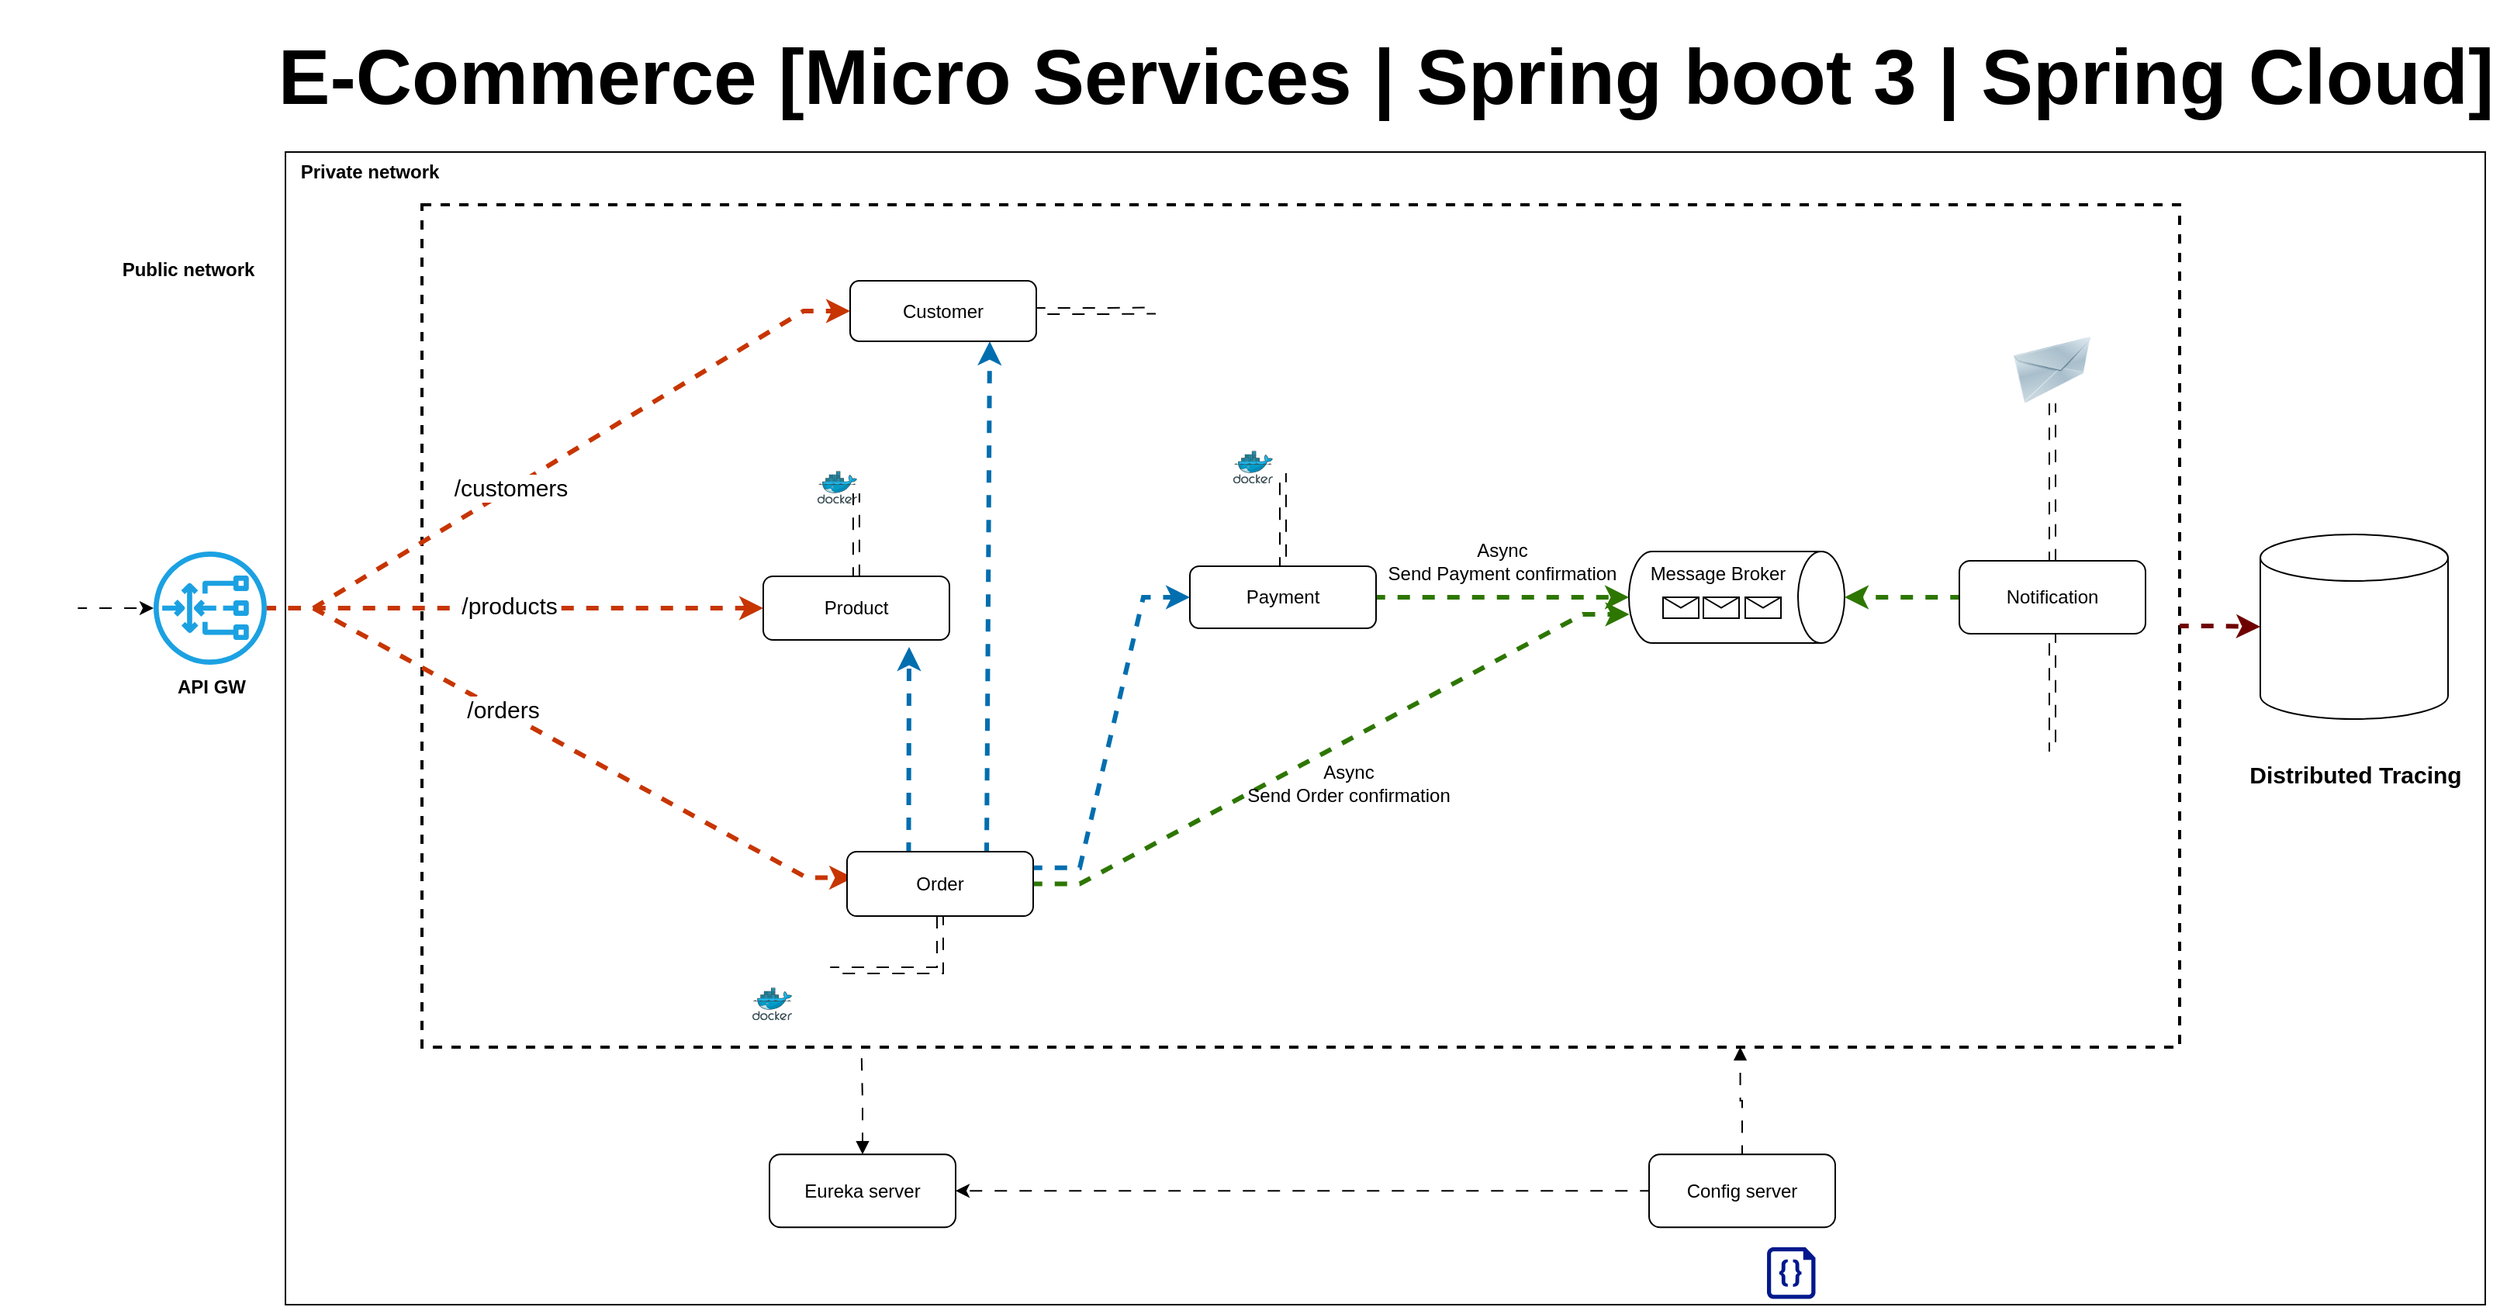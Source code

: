 <mxfile version="26.2.15" pages="7">
  <diagram id="VbmSNMpitOyS2P8errUJ" name="global-architecture">
    <mxGraphModel dx="2500" dy="1738" grid="0" gridSize="10" guides="0" tooltips="1" connect="0" arrows="0" fold="1" page="0" pageScale="1" pageWidth="1169" pageHeight="827" math="0" shadow="0">
      <root>
        <mxCell id="0" />
        <mxCell id="1" parent="0" />
        <mxCell id="xCOBlcEBNlZvq0qhSWPW-67" value="" style="rounded=0;whiteSpace=wrap;html=1;" parent="1" vertex="1">
          <mxGeometry x="175" y="57" width="1418" height="743" as="geometry" />
        </mxCell>
        <mxCell id="xCOBlcEBNlZvq0qhSWPW-52" value="" style="shape=cylinder3;whiteSpace=wrap;html=1;boundedLbl=1;backgroundOutline=1;size=15;" parent="1" vertex="1">
          <mxGeometry x="1448" y="303.5" width="121" height="119" as="geometry" />
        </mxCell>
        <mxCell id="O6HLDK9tNG4gK17g9pfa-21" value="" style="rounded=0;whiteSpace=wrap;html=1;sketch=0;fillColor=none;dashed=1;strokeWidth=2;" parent="1" vertex="1">
          <mxGeometry x="263" y="91" width="1133" height="543" as="geometry" />
        </mxCell>
        <mxCell id="O6HLDK9tNG4gK17g9pfa-33" value="" style="image;html=1;image=img/lib/clip_art/networking/Email_128x128.png;sketch=0;fontSize=15;fillColor=none;" parent="1" vertex="1">
          <mxGeometry x="1288" y="176" width="52" height="43" as="geometry" />
        </mxCell>
        <mxCell id="O6HLDK9tNG4gK17g9pfa-50" value="" style="endArrow=classic;html=1;rounded=0;fontSize=15;endSize=6;strokeWidth=3;strokeColor=#C73500;fillColor=#fa6800;edgeStyle=entityRelationEdgeStyle;flowAnimation=1;entryX=0;entryY=0.5;entryDx=0;entryDy=0;" parent="1" source="O6HLDK9tNG4gK17g9pfa-103" target="xCOBlcEBNlZvq0qhSWPW-1" edge="1">
          <mxGeometry width="50" height="50" relative="1" as="geometry">
            <mxPoint x="267" y="350" as="sourcePoint" />
            <mxPoint x="465.0" y="161.5" as="targetPoint" />
          </mxGeometry>
        </mxCell>
        <mxCell id="O6HLDK9tNG4gK17g9pfa-59" value="/customers" style="edgeLabel;html=1;align=center;verticalAlign=middle;resizable=0;points=[];fontSize=15;" parent="O6HLDK9tNG4gK17g9pfa-50" vertex="1" connectable="0">
          <mxGeometry x="-0.505" y="1" relative="1" as="geometry">
            <mxPoint x="62" y="-38" as="offset" />
          </mxGeometry>
        </mxCell>
        <mxCell id="O6HLDK9tNG4gK17g9pfa-51" value="" style="endArrow=classic;html=1;rounded=0;fontSize=15;endSize=6;strokeWidth=3;strokeColor=#C73500;fillColor=#fa6800;edgeStyle=entityRelationEdgeStyle;entryX=0;entryY=0.75;entryDx=0;entryDy=0;flowAnimation=1;" parent="1" source="O6HLDK9tNG4gK17g9pfa-103" target="xCOBlcEBNlZvq0qhSWPW-20" edge="1">
          <mxGeometry width="50" height="50" relative="1" as="geometry">
            <mxPoint x="261.0" y="353" as="sourcePoint" />
            <mxPoint x="486" y="528.5" as="targetPoint" />
          </mxGeometry>
        </mxCell>
        <mxCell id="O6HLDK9tNG4gK17g9pfa-60" value="/orders" style="edgeLabel;html=1;align=center;verticalAlign=middle;resizable=0;points=[];fontSize=15;" parent="O6HLDK9tNG4gK17g9pfa-51" vertex="1" connectable="0">
          <mxGeometry x="0.28" y="-3" relative="1" as="geometry">
            <mxPoint x="-88" y="-53" as="offset" />
          </mxGeometry>
        </mxCell>
        <mxCell id="8Op4M2FmP5w4KHeaY0xA-4" style="edgeStyle=orthogonalEdgeStyle;rounded=0;orthogonalLoop=1;jettySize=auto;html=1;strokeWidth=3;fillColor=#fa6800;strokeColor=#C73500;flowAnimation=1;entryX=0;entryY=0.5;entryDx=0;entryDy=0;" parent="1" source="O6HLDK9tNG4gK17g9pfa-103" target="xCOBlcEBNlZvq0qhSWPW-12" edge="1">
          <mxGeometry relative="1" as="geometry">
            <mxPoint x="403" y="351" as="targetPoint" />
          </mxGeometry>
        </mxCell>
        <mxCell id="8Op4M2FmP5w4KHeaY0xA-5" value="/products" style="edgeLabel;html=1;align=center;verticalAlign=middle;resizable=0;points=[];fontSize=15;" parent="8Op4M2FmP5w4KHeaY0xA-4" vertex="1" connectable="0">
          <mxGeometry x="0.286" y="1" relative="1" as="geometry">
            <mxPoint x="-50" y="-1" as="offset" />
          </mxGeometry>
        </mxCell>
        <mxCell id="Sr1AToIsDmf1QCaqVxD8-1" value="" style="shape=image;verticalLabelPosition=bottom;labelBackgroundColor=default;verticalAlign=top;aspect=fixed;imageAspect=0;image=https://www.opc-router.de/wp-content/uploads/2021/03/mongodb_thumbnail.png;" parent="1" vertex="1">
          <mxGeometry x="1286.12" y="443.5" width="55.76" height="75" as="geometry" />
        </mxCell>
        <mxCell id="8Op4M2FmP5w4KHeaY0xA-1" value="" style="shape=image;verticalLabelPosition=bottom;labelBackgroundColor=default;verticalAlign=top;aspect=fixed;imageAspect=0;image=https://avatars.githubusercontent.com/u/11860887?s=280&amp;v=4;" parent="1" vertex="1">
          <mxGeometry x="1477" y="345.5" width="63" height="63" as="geometry" />
        </mxCell>
        <mxCell id="xCOBlcEBNlZvq0qhSWPW-14" value="" style="shape=image;verticalLabelPosition=bottom;labelBackgroundColor=default;verticalAlign=top;aspect=fixed;imageAspect=0;image=https://static-00.iconduck.com/assets.00/kafka-icon-2048x935-cvu4503l.png;imageBorder=none;perimeterSpacing=0;" parent="1" vertex="1">
          <mxGeometry x="1054" y="274" width="77.75" height="35.5" as="geometry" />
        </mxCell>
        <mxCell id="xCOBlcEBNlZvq0qhSWPW-15" value="Message Broker" style="shape=cylinder3;whiteSpace=wrap;html=1;boundedLbl=1;backgroundOutline=1;size=15;rotation=90;horizontal=0;verticalAlign=top;" parent="1" vertex="1">
          <mxGeometry x="1081" y="274.5" width="59" height="139" as="geometry" />
        </mxCell>
        <mxCell id="xCOBlcEBNlZvq0qhSWPW-25" style="edgeStyle=entityRelationEdgeStyle;rounded=0;orthogonalLoop=1;jettySize=auto;html=1;entryX=0.686;entryY=0.998;entryDx=0;entryDy=0;entryPerimeter=0;fillColor=#60a917;strokeColor=#2D7600;strokeWidth=3;flowAnimation=1;" parent="1" source="xCOBlcEBNlZvq0qhSWPW-19" target="xCOBlcEBNlZvq0qhSWPW-15" edge="1">
          <mxGeometry relative="1" as="geometry" />
        </mxCell>
        <mxCell id="xCOBlcEBNlZvq0qhSWPW-27" style="rounded=0;orthogonalLoop=1;jettySize=auto;html=1;exitX=0.331;exitY=-0.003;exitDx=0;exitDy=0;exitPerimeter=0;strokeWidth=3;fillColor=#1ba1e2;strokeColor=#006EAF;flowAnimation=1;" parent="1" source="xCOBlcEBNlZvq0qhSWPW-19" edge="1">
          <mxGeometry relative="1" as="geometry">
            <mxPoint x="577" y="376" as="targetPoint" />
          </mxGeometry>
        </mxCell>
        <mxCell id="xCOBlcEBNlZvq0qhSWPW-28" style="edgeStyle=entityRelationEdgeStyle;rounded=0;orthogonalLoop=1;jettySize=auto;html=1;entryX=0;entryY=0.5;entryDx=0;entryDy=0;exitX=1;exitY=0.25;exitDx=0;exitDy=0;fillColor=#1ba1e2;strokeColor=#006EAF;strokeWidth=3;flowAnimation=1;" parent="1" source="xCOBlcEBNlZvq0qhSWPW-19" target="xCOBlcEBNlZvq0qhSWPW-9" edge="1">
          <mxGeometry relative="1" as="geometry" />
        </mxCell>
        <mxCell id="xCOBlcEBNlZvq0qhSWPW-30" style="rounded=0;orthogonalLoop=1;jettySize=auto;html=1;entryX=0.5;entryY=1;entryDx=0;entryDy=0;entryPerimeter=0;fillColor=#60a917;strokeColor=#2D7600;strokeWidth=3;flowAnimation=1;" parent="1" source="xCOBlcEBNlZvq0qhSWPW-9" target="xCOBlcEBNlZvq0qhSWPW-15" edge="1">
          <mxGeometry relative="1" as="geometry" />
        </mxCell>
        <mxCell id="xCOBlcEBNlZvq0qhSWPW-31" style="rounded=0;orthogonalLoop=1;jettySize=auto;html=1;exitX=0.75;exitY=0;exitDx=0;exitDy=0;entryX=0.75;entryY=1;entryDx=0;entryDy=0;strokeWidth=3;fillColor=#1ba1e2;strokeColor=#006EAF;flowAnimation=1;" parent="1" source="xCOBlcEBNlZvq0qhSWPW-19" target="xCOBlcEBNlZvq0qhSWPW-1" edge="1">
          <mxGeometry relative="1" as="geometry" />
        </mxCell>
        <mxCell id="xCOBlcEBNlZvq0qhSWPW-35" style="edgeStyle=orthogonalEdgeStyle;rounded=0;orthogonalLoop=1;jettySize=auto;html=1;entryX=0.5;entryY=0;entryDx=0;entryDy=0;entryPerimeter=0;fillColor=#60a917;strokeColor=#2D7600;strokeWidth=3;flowAnimation=1;" parent="1" source="xCOBlcEBNlZvq0qhSWPW-33" target="xCOBlcEBNlZvq0qhSWPW-15" edge="1">
          <mxGeometry relative="1" as="geometry" />
        </mxCell>
        <mxCell id="O6HLDK9tNG4gK17g9pfa-22" value="" style="shape=image;verticalLabelPosition=bottom;labelBackgroundColor=default;verticalAlign=top;aspect=fixed;imageAspect=0;image=https://cdn-icons-png.flaticon.com/512/25/25231.png;" parent="1" vertex="1">
          <mxGeometry x="1086.76" y="765.25" width="29" height="29" as="geometry" />
        </mxCell>
        <mxCell id="O6HLDK9tNG4gK17g9pfa-23" value="" style="sketch=0;aspect=fixed;pointerEvents=1;shadow=0;dashed=0;html=1;strokeColor=none;labelPosition=center;verticalLabelPosition=bottom;verticalAlign=top;align=center;fillColor=#00188D;shape=mxgraph.azure.code_file" parent="1" vertex="1">
          <mxGeometry x="1129.98" y="763" width="31.26" height="33.25" as="geometry" />
        </mxCell>
        <mxCell id="xCOBlcEBNlZvq0qhSWPW-46" value="" style="group" parent="1" vertex="1" connectable="0">
          <mxGeometry x="785.94" y="213" width="50.12" height="57.649" as="geometry" />
        </mxCell>
        <mxCell id="xCOBlcEBNlZvq0qhSWPW-47" value="" style="shape=image;verticalLabelPosition=bottom;labelBackgroundColor=default;verticalAlign=top;aspect=fixed;imageAspect=0;image=https://upload.wikimedia.org/wikipedia/commons/thumb/b/ba/Database-postgres.svg/1448px-Database-postgres.svg.png;container=0;" parent="xCOBlcEBNlZvq0qhSWPW-46" vertex="1">
          <mxGeometry x="13.997" width="36.123" height="51.041" as="geometry" />
        </mxCell>
        <mxCell id="xCOBlcEBNlZvq0qhSWPW-48" value="" style="sketch=0;aspect=fixed;html=1;points=[];align=center;image;fontSize=12;image=img/lib/mscae/Docker.svg;fillColor=none;container=0;" parent="xCOBlcEBNlZvq0qhSWPW-46" vertex="1">
          <mxGeometry y="36.68" width="25.572" height="20.969" as="geometry" />
        </mxCell>
        <mxCell id="xCOBlcEBNlZvq0qhSWPW-49" value="" style="group" parent="1" vertex="1" connectable="0">
          <mxGeometry x="517.94" y="226" width="50.12" height="57.649" as="geometry" />
        </mxCell>
        <mxCell id="xCOBlcEBNlZvq0qhSWPW-50" value="" style="shape=image;verticalLabelPosition=bottom;labelBackgroundColor=default;verticalAlign=top;aspect=fixed;imageAspect=0;image=https://upload.wikimedia.org/wikipedia/commons/thumb/b/ba/Database-postgres.svg/1448px-Database-postgres.svg.png;container=0;" parent="xCOBlcEBNlZvq0qhSWPW-49" vertex="1">
          <mxGeometry x="15.997" width="36.123" height="51.041" as="geometry" />
        </mxCell>
        <mxCell id="xCOBlcEBNlZvq0qhSWPW-51" value="" style="sketch=0;aspect=fixed;html=1;points=[];align=center;image;fontSize=12;image=img/lib/mscae/Docker.svg;fillColor=none;container=0;" parent="xCOBlcEBNlZvq0qhSWPW-49" vertex="1">
          <mxGeometry y="36.68" width="25.572" height="20.969" as="geometry" />
        </mxCell>
        <mxCell id="xCOBlcEBNlZvq0qhSWPW-53" style="edgeStyle=orthogonalEdgeStyle;rounded=0;orthogonalLoop=1;jettySize=auto;html=1;shape=link;flowAnimation=1;" parent="1" source="xCOBlcEBNlZvq0qhSWPW-1" edge="1">
          <mxGeometry relative="1" as="geometry">
            <mxPoint x="735.997" y="159.24" as="targetPoint" />
          </mxGeometry>
        </mxCell>
        <mxCell id="xCOBlcEBNlZvq0qhSWPW-54" style="edgeStyle=orthogonalEdgeStyle;rounded=0;orthogonalLoop=1;jettySize=auto;html=1;shape=link;flowAnimation=1;" parent="1" source="xCOBlcEBNlZvq0qhSWPW-9" target="xCOBlcEBNlZvq0qhSWPW-47" edge="1">
          <mxGeometry relative="1" as="geometry" />
        </mxCell>
        <mxCell id="xCOBlcEBNlZvq0qhSWPW-55" value="" style="group" parent="1" vertex="1" connectable="0">
          <mxGeometry x="476" y="559" width="50.12" height="57.649" as="geometry" />
        </mxCell>
        <mxCell id="xCOBlcEBNlZvq0qhSWPW-56" value="" style="shape=image;verticalLabelPosition=bottom;labelBackgroundColor=default;verticalAlign=top;aspect=fixed;imageAspect=0;image=https://upload.wikimedia.org/wikipedia/commons/thumb/b/ba/Database-postgres.svg/1448px-Database-postgres.svg.png;container=0;" parent="xCOBlcEBNlZvq0qhSWPW-55" vertex="1">
          <mxGeometry x="13.997" width="36.123" height="51.041" as="geometry" />
        </mxCell>
        <mxCell id="xCOBlcEBNlZvq0qhSWPW-57" value="" style="sketch=0;aspect=fixed;html=1;points=[];align=center;image;fontSize=12;image=img/lib/mscae/Docker.svg;fillColor=none;container=0;" parent="xCOBlcEBNlZvq0qhSWPW-55" vertex="1">
          <mxGeometry y="36.68" width="25.572" height="20.969" as="geometry" />
        </mxCell>
        <mxCell id="xCOBlcEBNlZvq0qhSWPW-58" style="edgeStyle=orthogonalEdgeStyle;rounded=0;orthogonalLoop=1;jettySize=auto;html=1;entryX=1;entryY=0.5;entryDx=0;entryDy=0;exitX=0.5;exitY=1;exitDx=0;exitDy=0;shape=link;flowAnimation=1;" parent="1" source="xCOBlcEBNlZvq0qhSWPW-19" target="xCOBlcEBNlZvq0qhSWPW-56" edge="1">
          <mxGeometry relative="1" as="geometry" />
        </mxCell>
        <mxCell id="xCOBlcEBNlZvq0qhSWPW-59" style="edgeStyle=orthogonalEdgeStyle;rounded=0;orthogonalLoop=1;jettySize=auto;html=1;entryX=0.25;entryY=1;entryDx=0;entryDy=0;shape=link;flowAnimation=1;" parent="1" source="xCOBlcEBNlZvq0qhSWPW-12" target="xCOBlcEBNlZvq0qhSWPW-50" edge="1">
          <mxGeometry relative="1" as="geometry" />
        </mxCell>
        <mxCell id="xCOBlcEBNlZvq0qhSWPW-60" style="edgeStyle=orthogonalEdgeStyle;rounded=0;orthogonalLoop=1;jettySize=auto;html=1;entryX=0.5;entryY=1;entryDx=0;entryDy=0;shape=link;flowAnimation=1;" parent="1" source="xCOBlcEBNlZvq0qhSWPW-33" target="O6HLDK9tNG4gK17g9pfa-33" edge="1">
          <mxGeometry relative="1" as="geometry" />
        </mxCell>
        <mxCell id="xCOBlcEBNlZvq0qhSWPW-61" style="edgeStyle=orthogonalEdgeStyle;rounded=0;orthogonalLoop=1;jettySize=auto;html=1;entryX=0;entryY=0.5;entryDx=0;entryDy=0;entryPerimeter=0;strokeWidth=3;fillColor=#a20025;strokeColor=#6F0000;flowAnimation=1;" parent="1" source="O6HLDK9tNG4gK17g9pfa-21" target="xCOBlcEBNlZvq0qhSWPW-52" edge="1">
          <mxGeometry relative="1" as="geometry" />
        </mxCell>
        <mxCell id="xCOBlcEBNlZvq0qhSWPW-62" value="Distributed Tracing" style="text;html=1;align=center;verticalAlign=middle;resizable=0;points=[];autosize=1;strokeColor=none;fillColor=none;fontStyle=1;fontSize=15;" parent="1" vertex="1">
          <mxGeometry x="1431" y="443" width="155" height="30" as="geometry" />
        </mxCell>
        <mxCell id="O6HLDK9tNG4gK17g9pfa-103" value="&lt;b&gt;API GW&lt;/b&gt;" style="sketch=0;outlineConnect=0;dashed=0;verticalLabelPosition=bottom;verticalAlign=top;align=center;html=1;fontSize=12;fontStyle=0;aspect=fixed;pointerEvents=1;shape=mxgraph.aws4.gateway_load_balancer;labelBackgroundColor=none;labelBorderColor=none;fillColor=#1ba1e2;strokeColor=default;" parent="1" vertex="1">
          <mxGeometry x="90" y="314.5" width="73" height="73" as="geometry" />
        </mxCell>
        <mxCell id="xCOBlcEBNlZvq0qhSWPW-64" style="edgeStyle=orthogonalEdgeStyle;rounded=0;orthogonalLoop=1;jettySize=auto;html=1;entryX=0.5;entryY=0;entryDx=0;entryDy=0;shape=link;flowAnimation=1;" parent="1" source="xCOBlcEBNlZvq0qhSWPW-33" target="Sr1AToIsDmf1QCaqVxD8-1" edge="1">
          <mxGeometry relative="1" as="geometry" />
        </mxCell>
        <mxCell id="xCOBlcEBNlZvq0qhSWPW-65" value="Async&lt;br&gt;Send Order confirmation" style="text;html=1;align=center;verticalAlign=middle;resizable=0;points=[];autosize=1;strokeColor=none;fillColor=none;" parent="1" vertex="1">
          <mxGeometry x="785.94" y="443.5" width="149" height="41" as="geometry" />
        </mxCell>
        <mxCell id="xCOBlcEBNlZvq0qhSWPW-66" value="Async&lt;br&gt;Send Payment confirmation" style="text;html=1;align=center;verticalAlign=middle;resizable=0;points=[];autosize=1;strokeColor=none;fillColor=none;" parent="1" vertex="1">
          <mxGeometry x="876" y="300" width="165" height="41" as="geometry" />
        </mxCell>
        <mxCell id="xCOBlcEBNlZvq0qhSWPW-68" value="Public network" style="text;html=1;align=center;verticalAlign=middle;resizable=0;points=[];autosize=1;strokeColor=none;fillColor=none;fontStyle=1" parent="1" vertex="1">
          <mxGeometry x="60" y="120" width="103" height="26" as="geometry" />
        </mxCell>
        <mxCell id="xCOBlcEBNlZvq0qhSWPW-69" value="Private network" style="text;html=1;align=center;verticalAlign=middle;resizable=0;points=[];autosize=1;strokeColor=none;fillColor=none;fontStyle=1" parent="1" vertex="1">
          <mxGeometry x="175" y="57" width="107" height="26" as="geometry" />
        </mxCell>
        <mxCell id="xCOBlcEBNlZvq0qhSWPW-70" style="edgeStyle=orthogonalEdgeStyle;rounded=0;orthogonalLoop=1;jettySize=auto;html=1;entryX=0.75;entryY=1;entryDx=0;entryDy=0;flowAnimation=1;startArrow=none;startFill=0;endArrow=block;endFill=1;" parent="1" source="xCOBlcEBNlZvq0qhSWPW-37" target="O6HLDK9tNG4gK17g9pfa-21" edge="1">
          <mxGeometry relative="1" as="geometry" />
        </mxCell>
        <mxCell id="xCOBlcEBNlZvq0qhSWPW-71" style="edgeStyle=orthogonalEdgeStyle;rounded=0;orthogonalLoop=1;jettySize=auto;html=1;entryX=0.25;entryY=1;entryDx=0;entryDy=0;flowAnimation=1;startArrow=block;startFill=1;endArrow=none;endFill=0;" parent="1" source="xCOBlcEBNlZvq0qhSWPW-40" target="O6HLDK9tNG4gK17g9pfa-21" edge="1">
          <mxGeometry relative="1" as="geometry" />
        </mxCell>
        <mxCell id="rKu08YaNow4kpiejSnou-1" value="" style="shape=message;html=1;html=1;outlineConnect=0;labelPosition=center;verticalLabelPosition=bottom;align=center;verticalAlign=top;container=0;" parent="1" vertex="1">
          <mxGeometry x="1063" y="344" width="23" height="13.5" as="geometry" />
        </mxCell>
        <mxCell id="rKu08YaNow4kpiejSnou-2" value="" style="shape=message;html=1;html=1;outlineConnect=0;labelPosition=center;verticalLabelPosition=bottom;align=center;verticalAlign=top;container=0;" parent="1" vertex="1">
          <mxGeometry x="1089" y="344" width="23" height="13.5" as="geometry" />
        </mxCell>
        <mxCell id="rKu08YaNow4kpiejSnou-3" value="" style="shape=message;html=1;html=1;outlineConnect=0;labelPosition=center;verticalLabelPosition=bottom;align=center;verticalAlign=top;container=0;" parent="1" vertex="1">
          <mxGeometry x="1116" y="344" width="23" height="13.5" as="geometry" />
        </mxCell>
        <mxCell id="rKu08YaNow4kpiejSnou-4" style="edgeStyle=orthogonalEdgeStyle;rounded=0;orthogonalLoop=1;jettySize=auto;html=1;flowAnimation=1;" parent="1" source="xCOBlcEBNlZvq0qhSWPW-37" target="xCOBlcEBNlZvq0qhSWPW-40" edge="1">
          <mxGeometry relative="1" as="geometry" />
        </mxCell>
        <mxCell id="rKu08YaNow4kpiejSnou-6" style="edgeStyle=orthogonalEdgeStyle;rounded=0;orthogonalLoop=1;jettySize=auto;html=1;flowAnimation=1;" parent="1" source="rKu08YaNow4kpiejSnou-5" target="O6HLDK9tNG4gK17g9pfa-103" edge="1">
          <mxGeometry relative="1" as="geometry" />
        </mxCell>
        <mxCell id="rKu08YaNow4kpiejSnou-5" value="" style="shape=image;verticalLabelPosition=bottom;labelBackgroundColor=default;verticalAlign=top;aspect=fixed;imageAspect=0;image=https://upload.wikimedia.org/wikipedia/commons/thumb/c/cf/Angular_full_color_logo.svg/800px-Angular_full_color_logo.svg.png;clipPath=inset(11.67% 12.33% 7.67% 12%);" parent="1" vertex="1">
          <mxGeometry x="-9" y="324.25" width="50.18" height="53.5" as="geometry" />
        </mxCell>
        <mxCell id="vR1Pq6dqCtEIYChafSH1-1" value="" style="shape=image;verticalLabelPosition=bottom;labelBackgroundColor=default;verticalAlign=top;aspect=fixed;imageAspect=0;image=https://www.opc-router.de/wp-content/uploads/2021/03/mongodb_thumbnail.png;" parent="1" vertex="1">
          <mxGeometry x="730.18" y="128" width="55.76" height="75" as="geometry" />
        </mxCell>
        <mxCell id="vbnjpDnbafTEZDlO4RGQ-1" value="E-Commerce [Micro Services | Spring boot 3 | Spring Cloud]" style="text;html=1;strokeColor=none;fillColor=none;align=center;verticalAlign=middle;whiteSpace=wrap;rounded=0;fontSize=50;fontStyle=1" parent="1" vertex="1">
          <mxGeometry x="166.5" y="-41" width="1435" height="98" as="geometry" />
        </mxCell>
        <mxCell id="xCOBlcEBNlZvq0qhSWPW-1" value="Customer" style="rounded=1;whiteSpace=wrap;html=1;" parent="1" vertex="1">
          <mxGeometry x="539" y="140" width="120" height="39" as="geometry" />
        </mxCell>
        <mxCell id="xCOBlcEBNlZvq0qhSWPW-2" value="" style="shape=image;verticalLabelPosition=bottom;labelBackgroundColor=default;verticalAlign=top;aspect=fixed;imageAspect=0;image=https://images.ctfassets.net/gt6dp23g0g38/5DqlQtFKecFlkqQ8YGDT2p/aa945b648f44dd872e9a1b89f7d203ef/springboot.png;" parent="1" vertex="1">
          <mxGeometry x="543" y="142.6" width="19.539" height="17.55" as="geometry" />
        </mxCell>
        <mxCell id="xCOBlcEBNlZvq0qhSWPW-12" value="Product" style="rounded=1;whiteSpace=wrap;html=1;" parent="1" vertex="1">
          <mxGeometry x="483" y="330.5" width="120" height="41" as="geometry" />
        </mxCell>
        <mxCell id="xCOBlcEBNlZvq0qhSWPW-13" value="" style="shape=image;verticalLabelPosition=bottom;labelBackgroundColor=default;verticalAlign=top;aspect=fixed;imageAspect=0;image=https://images.ctfassets.net/gt6dp23g0g38/5DqlQtFKecFlkqQ8YGDT2p/aa945b648f44dd872e9a1b89f7d203ef/springboot.png;" parent="1" vertex="1">
          <mxGeometry x="487" y="333.233" width="20.541" height="18.45" as="geometry" />
        </mxCell>
        <mxCell id="xCOBlcEBNlZvq0qhSWPW-9" value="Payment" style="rounded=1;whiteSpace=wrap;html=1;" parent="1" vertex="1">
          <mxGeometry x="758" y="324" width="120" height="40" as="geometry" />
        </mxCell>
        <mxCell id="xCOBlcEBNlZvq0qhSWPW-10" value="" style="shape=image;verticalLabelPosition=bottom;labelBackgroundColor=default;verticalAlign=top;aspect=fixed;imageAspect=0;image=https://images.ctfassets.net/gt6dp23g0g38/5DqlQtFKecFlkqQ8YGDT2p/aa945b648f44dd872e9a1b89f7d203ef/springboot.png;" parent="1" vertex="1">
          <mxGeometry x="762" y="326.667" width="20.04" height="18.0" as="geometry" />
        </mxCell>
        <mxCell id="xCOBlcEBNlZvq0qhSWPW-19" value="Order" style="rounded=1;whiteSpace=wrap;html=1;" parent="1" vertex="1">
          <mxGeometry x="537" y="508" width="120" height="41.5" as="geometry" />
        </mxCell>
        <mxCell id="xCOBlcEBNlZvq0qhSWPW-20" value="" style="shape=image;verticalLabelPosition=bottom;labelBackgroundColor=default;verticalAlign=top;aspect=fixed;imageAspect=0;image=https://images.ctfassets.net/gt6dp23g0g38/5DqlQtFKecFlkqQ8YGDT2p/aa945b648f44dd872e9a1b89f7d203ef/springboot.png;" parent="1" vertex="1">
          <mxGeometry x="541" y="510.767" width="20.791" height="18.675" as="geometry" />
        </mxCell>
        <mxCell id="xCOBlcEBNlZvq0qhSWPW-33" value="Notification" style="rounded=1;whiteSpace=wrap;html=1;" parent="1" vertex="1">
          <mxGeometry x="1254" y="320.5" width="120" height="47" as="geometry" />
        </mxCell>
        <mxCell id="xCOBlcEBNlZvq0qhSWPW-34" value="" style="shape=image;verticalLabelPosition=bottom;labelBackgroundColor=default;verticalAlign=top;aspect=fixed;imageAspect=0;image=https://images.ctfassets.net/gt6dp23g0g38/5DqlQtFKecFlkqQ8YGDT2p/aa945b648f44dd872e9a1b89f7d203ef/springboot.png;" parent="1" vertex="1">
          <mxGeometry x="1258" y="323.633" width="23.547" height="21.15" as="geometry" />
        </mxCell>
        <mxCell id="xCOBlcEBNlZvq0qhSWPW-40" value="Eureka server" style="rounded=1;whiteSpace=wrap;html=1;" parent="1" vertex="1">
          <mxGeometry x="487" y="703.13" width="120" height="47" as="geometry" />
        </mxCell>
        <mxCell id="xCOBlcEBNlZvq0qhSWPW-41" value="" style="shape=image;verticalLabelPosition=bottom;labelBackgroundColor=default;verticalAlign=top;aspect=fixed;imageAspect=0;image=https://images.ctfassets.net/gt6dp23g0g38/5DqlQtFKecFlkqQ8YGDT2p/aa945b648f44dd872e9a1b89f7d203ef/springboot.png;" parent="1" vertex="1">
          <mxGeometry x="491" y="706.263" width="23.547" height="21.15" as="geometry" />
        </mxCell>
        <mxCell id="xCOBlcEBNlZvq0qhSWPW-37" value="Config server" style="rounded=1;whiteSpace=wrap;html=1;" parent="1" vertex="1">
          <mxGeometry x="1054" y="703.13" width="120" height="47" as="geometry" />
        </mxCell>
        <mxCell id="xCOBlcEBNlZvq0qhSWPW-38" value="" style="shape=image;verticalLabelPosition=bottom;labelBackgroundColor=default;verticalAlign=top;aspect=fixed;imageAspect=0;image=https://images.ctfassets.net/gt6dp23g0g38/5DqlQtFKecFlkqQ8YGDT2p/aa945b648f44dd872e9a1b89f7d203ef/springboot.png;" parent="1" vertex="1">
          <mxGeometry x="1058" y="706.263" width="23.547" height="21.15" as="geometry" />
        </mxCell>
      </root>
    </mxGraphModel>
  </diagram>
  <diagram id="PXvvV-30sP2soobBSWdx" name="Page-7">
    <mxGraphModel dx="2276" dy="1941" grid="1" gridSize="10" guides="1" tooltips="1" connect="1" arrows="1" fold="1" page="1" pageScale="1" pageWidth="850" pageHeight="1100" math="0" shadow="0">
      <root>
        <mxCell id="0" />
        <mxCell id="1" parent="0" />
        <mxCell id="ZedG_UzreAQXOBx_RCkP-2" value="" style="rounded=0;whiteSpace=wrap;html=1;" parent="1" vertex="1">
          <mxGeometry x="60" y="-150" width="1630" height="1087.25" as="geometry" />
        </mxCell>
        <mxCell id="ZedG_UzreAQXOBx_RCkP-4" value="" style="rounded=0;whiteSpace=wrap;html=1;sketch=0;fillColor=none;dashed=1;strokeWidth=2;" parent="1" vertex="1">
          <mxGeometry x="150" y="-43.28" width="1320" height="769" as="geometry" />
        </mxCell>
        <mxCell id="ZedG_UzreAQXOBx_RCkP-1" value="" style="rounded=0;whiteSpace=wrap;html=1;" parent="1" vertex="1">
          <mxGeometry x="-330" y="303.5" width="198" height="101" as="geometry" />
        </mxCell>
        <mxCell id="ZedG_UzreAQXOBx_RCkP-3" value="" style="shape=cylinder3;whiteSpace=wrap;html=1;boundedLbl=1;backgroundOutline=1;size=15;" parent="1" vertex="1">
          <mxGeometry x="1547" y="283.65" width="121" height="119" as="geometry" />
        </mxCell>
        <mxCell id="ZedG_UzreAQXOBx_RCkP-5" value="" style="image;html=1;image=img/lib/clip_art/networking/Email_128x128.png;sketch=0;fontSize=15;fillColor=none;" parent="1" vertex="1">
          <mxGeometry x="1288" y="176" width="52" height="43" as="geometry" />
        </mxCell>
        <mxCell id="ZedG_UzreAQXOBx_RCkP-6" value="" style="endArrow=classic;html=1;rounded=0;fontSize=15;endSize=6;strokeWidth=3;strokeColor=#C73500;fillColor=#fa6800;edgeStyle=entityRelationEdgeStyle;flowAnimation=1;entryX=0;entryY=0.5;entryDx=0;entryDy=0;" parent="1" edge="1">
          <mxGeometry width="50" height="50" relative="1" as="geometry">
            <mxPoint x="56" y="350.75" as="sourcePoint" />
            <mxPoint x="403" y="49.5" as="targetPoint" />
          </mxGeometry>
        </mxCell>
        <mxCell id="ZedG_UzreAQXOBx_RCkP-7" value="/appointment" style="edgeLabel;html=1;align=center;verticalAlign=middle;resizable=0;points=[];fontSize=15;" parent="ZedG_UzreAQXOBx_RCkP-6" vertex="1" connectable="0">
          <mxGeometry x="-0.505" y="1" relative="1" as="geometry">
            <mxPoint x="76" y="-98" as="offset" />
          </mxGeometry>
        </mxCell>
        <mxCell id="ZedG_UzreAQXOBx_RCkP-8" value="" style="endArrow=classic;html=1;rounded=0;fontSize=15;endSize=6;strokeWidth=3;strokeColor=#C73500;fillColor=#fa6800;edgeStyle=entityRelationEdgeStyle;entryX=0;entryY=0.75;entryDx=0;entryDy=0;flowAnimation=1;" parent="1" source="ZedG_UzreAQXOBx_RCkP-40" target="ZedG_UzreAQXOBx_RCkP-62" edge="1">
          <mxGeometry width="50" height="50" relative="1" as="geometry">
            <mxPoint x="46.5" y="389.75" as="sourcePoint" />
            <mxPoint x="486" y="567.5" as="targetPoint" />
          </mxGeometry>
        </mxCell>
        <mxCell id="ZedG_UzreAQXOBx_RCkP-9" value="/orders" style="edgeLabel;html=1;align=center;verticalAlign=middle;resizable=0;points=[];fontSize=15;" parent="ZedG_UzreAQXOBx_RCkP-8" vertex="1" connectable="0">
          <mxGeometry x="0.28" y="-3" relative="1" as="geometry">
            <mxPoint x="-131" y="-64" as="offset" />
          </mxGeometry>
        </mxCell>
        <mxCell id="ZedG_UzreAQXOBx_RCkP-10" style="edgeStyle=orthogonalEdgeStyle;rounded=0;orthogonalLoop=1;jettySize=auto;html=1;strokeWidth=3;fillColor=#fa6800;strokeColor=#C73500;flowAnimation=1;entryX=0;entryY=0.5;entryDx=0;entryDy=0;" parent="1" source="ZedG_UzreAQXOBx_RCkP-40" target="ZedG_UzreAQXOBx_RCkP-57" edge="1">
          <mxGeometry relative="1" as="geometry">
            <mxPoint x="403" y="351" as="targetPoint" />
          </mxGeometry>
        </mxCell>
        <mxCell id="ZedG_UzreAQXOBx_RCkP-11" value="/clinic" style="edgeLabel;html=1;align=center;verticalAlign=middle;resizable=0;points=[];fontSize=15;" parent="ZedG_UzreAQXOBx_RCkP-10" vertex="1" connectable="0">
          <mxGeometry x="0.286" y="1" relative="1" as="geometry">
            <mxPoint x="-50" y="-1" as="offset" />
          </mxGeometry>
        </mxCell>
        <mxCell id="ZedG_UzreAQXOBx_RCkP-12" value="" style="shape=image;verticalLabelPosition=bottom;labelBackgroundColor=default;verticalAlign=top;aspect=fixed;imageAspect=0;image=https://www.opc-router.de/wp-content/uploads/2021/03/mongodb_thumbnail.png;" parent="1" vertex="1">
          <mxGeometry x="1286.12" y="443.5" width="55.76" height="75" as="geometry" />
        </mxCell>
        <mxCell id="ZedG_UzreAQXOBx_RCkP-13" value="" style="shape=image;verticalLabelPosition=bottom;labelBackgroundColor=default;verticalAlign=top;aspect=fixed;imageAspect=0;image=https://avatars.githubusercontent.com/u/11860887?s=280&amp;v=4;" parent="1" vertex="1">
          <mxGeometry x="1580" y="330.65" width="55.5" height="55.5" as="geometry" />
        </mxCell>
        <mxCell id="ZedG_UzreAQXOBx_RCkP-14" value="" style="shape=image;verticalLabelPosition=bottom;labelBackgroundColor=default;verticalAlign=top;aspect=fixed;imageAspect=0;image=https://static-00.iconduck.com/assets.00/kafka-icon-2048x935-cvu4503l.png;imageBorder=none;perimeterSpacing=0;" parent="1" vertex="1">
          <mxGeometry x="1054" y="274" width="77.75" height="35.5" as="geometry" />
        </mxCell>
        <mxCell id="ZedG_UzreAQXOBx_RCkP-15" value="Message Broker" style="shape=cylinder3;whiteSpace=wrap;html=1;boundedLbl=1;backgroundOutline=1;size=15;rotation=90;horizontal=0;verticalAlign=top;" parent="1" vertex="1">
          <mxGeometry x="1081" y="274.5" width="59" height="139" as="geometry" />
        </mxCell>
        <mxCell id="ZedG_UzreAQXOBx_RCkP-16" style="edgeStyle=entityRelationEdgeStyle;rounded=0;orthogonalLoop=1;jettySize=auto;html=1;entryX=0.686;entryY=0.998;entryDx=0;entryDy=0;entryPerimeter=0;fillColor=#60a917;strokeColor=#2D7600;strokeWidth=3;flowAnimation=1;" parent="1" source="ZedG_UzreAQXOBx_RCkP-61" target="ZedG_UzreAQXOBx_RCkP-15" edge="1">
          <mxGeometry relative="1" as="geometry" />
        </mxCell>
        <mxCell id="ZedG_UzreAQXOBx_RCkP-17" style="rounded=0;orthogonalLoop=1;jettySize=auto;html=1;exitX=0.331;exitY=-0.003;exitDx=0;exitDy=0;exitPerimeter=0;strokeWidth=3;fillColor=#1ba1e2;strokeColor=#006EAF;flowAnimation=1;" parent="1" source="ZedG_UzreAQXOBx_RCkP-61" edge="1">
          <mxGeometry relative="1" as="geometry">
            <mxPoint x="577" y="376" as="targetPoint" />
          </mxGeometry>
        </mxCell>
        <mxCell id="ZedG_UzreAQXOBx_RCkP-18" style="edgeStyle=entityRelationEdgeStyle;rounded=0;orthogonalLoop=1;jettySize=auto;html=1;entryX=0;entryY=0.5;entryDx=0;entryDy=0;exitX=1;exitY=0.25;exitDx=0;exitDy=0;fillColor=#1ba1e2;strokeColor=#006EAF;strokeWidth=3;flowAnimation=1;" parent="1" source="ZedG_UzreAQXOBx_RCkP-61" target="ZedG_UzreAQXOBx_RCkP-59" edge="1">
          <mxGeometry relative="1" as="geometry" />
        </mxCell>
        <mxCell id="ZedG_UzreAQXOBx_RCkP-19" style="rounded=0;orthogonalLoop=1;jettySize=auto;html=1;entryX=0.5;entryY=1;entryDx=0;entryDy=0;entryPerimeter=0;fillColor=#60a917;strokeColor=#2D7600;strokeWidth=3;flowAnimation=1;" parent="1" source="ZedG_UzreAQXOBx_RCkP-59" target="ZedG_UzreAQXOBx_RCkP-15" edge="1">
          <mxGeometry relative="1" as="geometry" />
        </mxCell>
        <mxCell id="ZedG_UzreAQXOBx_RCkP-21" style="edgeStyle=orthogonalEdgeStyle;rounded=0;orthogonalLoop=1;jettySize=auto;html=1;entryX=0.5;entryY=0;entryDx=0;entryDy=0;entryPerimeter=0;fillColor=#60a917;strokeColor=#2D7600;strokeWidth=3;flowAnimation=1;" parent="1" source="ZedG_UzreAQXOBx_RCkP-63" target="ZedG_UzreAQXOBx_RCkP-15" edge="1">
          <mxGeometry relative="1" as="geometry" />
        </mxCell>
        <mxCell id="ZedG_UzreAQXOBx_RCkP-22" value="" style="shape=image;verticalLabelPosition=bottom;labelBackgroundColor=default;verticalAlign=top;aspect=fixed;imageAspect=0;image=https://cdn-icons-png.flaticon.com/512/25/25231.png;" parent="1" vertex="1">
          <mxGeometry x="1086.76" y="845.5" width="29" height="29" as="geometry" />
        </mxCell>
        <mxCell id="ZedG_UzreAQXOBx_RCkP-23" value="" style="sketch=0;aspect=fixed;pointerEvents=1;shadow=0;dashed=0;html=1;strokeColor=none;labelPosition=center;verticalLabelPosition=bottom;verticalAlign=top;align=center;fillColor=#00188D;shape=mxgraph.azure.code_file" parent="1" vertex="1">
          <mxGeometry x="1129.98" y="843.25" width="31.26" height="33.25" as="geometry" />
        </mxCell>
        <mxCell id="ZedG_UzreAQXOBx_RCkP-24" value="" style="group" parent="1" vertex="1" connectable="0">
          <mxGeometry x="785.94" y="213" width="50.12" height="57.649" as="geometry" />
        </mxCell>
        <mxCell id="ZedG_UzreAQXOBx_RCkP-25" value="" style="shape=image;verticalLabelPosition=bottom;labelBackgroundColor=default;verticalAlign=top;aspect=fixed;imageAspect=0;image=https://upload.wikimedia.org/wikipedia/commons/thumb/b/ba/Database-postgres.svg/1448px-Database-postgres.svg.png;container=0;" parent="ZedG_UzreAQXOBx_RCkP-24" vertex="1">
          <mxGeometry x="13.997" width="36.123" height="51.041" as="geometry" />
        </mxCell>
        <mxCell id="ZedG_UzreAQXOBx_RCkP-26" value="" style="sketch=0;aspect=fixed;html=1;points=[];align=center;image;fontSize=12;image=img/lib/mscae/Docker.svg;fillColor=none;container=0;" parent="ZedG_UzreAQXOBx_RCkP-24" vertex="1">
          <mxGeometry y="36.68" width="25.572" height="20.969" as="geometry" />
        </mxCell>
        <mxCell id="ZedG_UzreAQXOBx_RCkP-27" value="" style="group" parent="1" vertex="1" connectable="0">
          <mxGeometry x="425.0" y="410" width="50.12" height="57.649" as="geometry" />
        </mxCell>
        <mxCell id="ZedG_UzreAQXOBx_RCkP-28" value="" style="shape=image;verticalLabelPosition=bottom;labelBackgroundColor=default;verticalAlign=top;aspect=fixed;imageAspect=0;image=https://upload.wikimedia.org/wikipedia/commons/thumb/b/ba/Database-postgres.svg/1448px-Database-postgres.svg.png;container=0;" parent="ZedG_UzreAQXOBx_RCkP-27" vertex="1">
          <mxGeometry x="15.997" width="36.123" height="51.041" as="geometry" />
        </mxCell>
        <mxCell id="ZedG_UzreAQXOBx_RCkP-29" value="" style="sketch=0;aspect=fixed;html=1;points=[];align=center;image;fontSize=12;image=img/lib/mscae/Docker.svg;fillColor=none;container=0;" parent="ZedG_UzreAQXOBx_RCkP-27" vertex="1">
          <mxGeometry y="36.68" width="25.572" height="20.969" as="geometry" />
        </mxCell>
        <mxCell id="ZedG_UzreAQXOBx_RCkP-30" style="edgeStyle=orthogonalEdgeStyle;rounded=0;orthogonalLoop=1;jettySize=auto;html=1;shape=link;flowAnimation=1;entryX=0.5;entryY=0;entryDx=0;entryDy=0;" parent="1" source="ZedG_UzreAQXOBx_RCkP-55" target="dblwZGZYNnq6ZUaZMbbu-2" edge="1">
          <mxGeometry relative="1" as="geometry">
            <mxPoint x="735.997" y="159.24" as="targetPoint" />
          </mxGeometry>
        </mxCell>
        <mxCell id="ZedG_UzreAQXOBx_RCkP-31" style="edgeStyle=orthogonalEdgeStyle;rounded=0;orthogonalLoop=1;jettySize=auto;html=1;shape=link;flowAnimation=1;" parent="1" source="ZedG_UzreAQXOBx_RCkP-59" target="ZedG_UzreAQXOBx_RCkP-25" edge="1">
          <mxGeometry relative="1" as="geometry" />
        </mxCell>
        <mxCell id="ZedG_UzreAQXOBx_RCkP-32" value="" style="group" parent="1" vertex="1" connectable="0">
          <mxGeometry x="390" y="822.6" width="50.12" height="57.649" as="geometry" />
        </mxCell>
        <mxCell id="ZedG_UzreAQXOBx_RCkP-33" value="" style="shape=image;verticalLabelPosition=bottom;labelBackgroundColor=default;verticalAlign=top;aspect=fixed;imageAspect=0;image=https://upload.wikimedia.org/wikipedia/commons/thumb/b/ba/Database-postgres.svg/1448px-Database-postgres.svg.png;container=0;" parent="ZedG_UzreAQXOBx_RCkP-32" vertex="1">
          <mxGeometry x="13.997" width="36.123" height="51.041" as="geometry" />
        </mxCell>
        <mxCell id="ZedG_UzreAQXOBx_RCkP-34" value="" style="sketch=0;aspect=fixed;html=1;points=[];align=center;image;fontSize=12;image=img/lib/mscae/Docker.svg;fillColor=none;container=0;" parent="ZedG_UzreAQXOBx_RCkP-32" vertex="1">
          <mxGeometry y="36.68" width="25.572" height="20.969" as="geometry" />
        </mxCell>
        <mxCell id="ZedG_UzreAQXOBx_RCkP-35" style="edgeStyle=orthogonalEdgeStyle;rounded=0;orthogonalLoop=1;jettySize=auto;html=1;exitX=0.5;exitY=1;exitDx=0;exitDy=0;shape=link;flowAnimation=1;entryX=0.115;entryY=0.601;entryDx=0;entryDy=0;entryPerimeter=0;" parent="1" source="dblwZGZYNnq6ZUaZMbbu-4" target="ZedG_UzreAQXOBx_RCkP-33" edge="1">
          <mxGeometry relative="1" as="geometry">
            <mxPoint x="370" y="851.25" as="targetPoint" />
          </mxGeometry>
        </mxCell>
        <mxCell id="ZedG_UzreAQXOBx_RCkP-36" style="edgeStyle=orthogonalEdgeStyle;rounded=0;orthogonalLoop=1;jettySize=auto;html=1;entryX=1;entryY=0.5;entryDx=0;entryDy=0;shape=link;flowAnimation=1;width=6.667;exitX=0.125;exitY=1.008;exitDx=0;exitDy=0;exitPerimeter=0;" parent="1" source="ZedG_UzreAQXOBx_RCkP-57" target="ZedG_UzreAQXOBx_RCkP-28" edge="1">
          <mxGeometry relative="1" as="geometry">
            <mxPoint x="395.028" y="354.5" as="sourcePoint" />
          </mxGeometry>
        </mxCell>
        <mxCell id="ZedG_UzreAQXOBx_RCkP-37" style="edgeStyle=orthogonalEdgeStyle;rounded=0;orthogonalLoop=1;jettySize=auto;html=1;entryX=0.5;entryY=1;entryDx=0;entryDy=0;shape=link;flowAnimation=1;" parent="1" source="ZedG_UzreAQXOBx_RCkP-63" target="ZedG_UzreAQXOBx_RCkP-5" edge="1">
          <mxGeometry relative="1" as="geometry" />
        </mxCell>
        <mxCell id="ZedG_UzreAQXOBx_RCkP-38" style="edgeStyle=orthogonalEdgeStyle;rounded=0;orthogonalLoop=1;jettySize=auto;html=1;strokeWidth=3;fillColor=#a20025;strokeColor=#6F0000;flowAnimation=1;entryX=0.005;entryY=0.633;entryDx=0;entryDy=0;entryPerimeter=0;" parent="1" source="ZedG_UzreAQXOBx_RCkP-4" target="ZedG_UzreAQXOBx_RCkP-3" edge="1">
          <mxGeometry relative="1" as="geometry">
            <mxPoint x="1570" y="380" as="targetPoint" />
          </mxGeometry>
        </mxCell>
        <mxCell id="ZedG_UzreAQXOBx_RCkP-39" value="Distributed Tracing" style="text;html=1;align=center;verticalAlign=middle;resizable=0;points=[];autosize=1;strokeColor=none;fillColor=none;fontStyle=1;fontSize=15;" parent="1" vertex="1">
          <mxGeometry x="1530" y="423.15" width="155" height="30" as="geometry" />
        </mxCell>
        <mxCell id="ZedG_UzreAQXOBx_RCkP-40" value="&lt;b&gt;API GW&lt;/b&gt;" style="sketch=0;outlineConnect=0;dashed=0;verticalLabelPosition=bottom;verticalAlign=top;align=center;html=1;fontSize=12;fontStyle=0;aspect=fixed;pointerEvents=1;shape=mxgraph.aws4.gateway_load_balancer;labelBackgroundColor=none;labelBorderColor=none;fillColor=#1ba1e2;strokeColor=default;" parent="1" vertex="1">
          <mxGeometry x="-20" y="314.25" width="73" height="73" as="geometry" />
        </mxCell>
        <mxCell id="ZedG_UzreAQXOBx_RCkP-41" style="edgeStyle=orthogonalEdgeStyle;rounded=0;orthogonalLoop=1;jettySize=auto;html=1;entryX=0.5;entryY=0;entryDx=0;entryDy=0;shape=link;flowAnimation=1;" parent="1" source="ZedG_UzreAQXOBx_RCkP-63" target="ZedG_UzreAQXOBx_RCkP-12" edge="1">
          <mxGeometry relative="1" as="geometry" />
        </mxCell>
        <mxCell id="ZedG_UzreAQXOBx_RCkP-42" value="Async&lt;br&gt;Send Order confirmation" style="text;html=1;align=center;verticalAlign=middle;resizable=0;points=[];autosize=1;strokeColor=none;fillColor=none;" parent="1" vertex="1">
          <mxGeometry x="785.94" y="443.5" width="149" height="41" as="geometry" />
        </mxCell>
        <mxCell id="ZedG_UzreAQXOBx_RCkP-43" value="Async&lt;br&gt;Send Payment confirmation" style="text;html=1;align=center;verticalAlign=middle;resizable=0;points=[];autosize=1;strokeColor=none;fillColor=none;" parent="1" vertex="1">
          <mxGeometry x="876" y="300" width="165" height="41" as="geometry" />
        </mxCell>
        <mxCell id="ZedG_UzreAQXOBx_RCkP-44" value="Public network" style="text;html=1;align=center;verticalAlign=middle;resizable=0;points=[];autosize=1;strokeColor=none;fillColor=none;fontStyle=1" parent="1" vertex="1">
          <mxGeometry x="-56.5" y="116.6" width="103" height="26" as="geometry" />
        </mxCell>
        <mxCell id="ZedG_UzreAQXOBx_RCkP-45" value="Private network" style="text;html=1;align=center;verticalAlign=middle;resizable=0;points=[];autosize=1;strokeColor=none;fillColor=none;fontStyle=1" parent="1" vertex="1">
          <mxGeometry x="110" y="-130" width="107" height="26" as="geometry" />
        </mxCell>
        <mxCell id="ZedG_UzreAQXOBx_RCkP-46" style="edgeStyle=orthogonalEdgeStyle;rounded=0;orthogonalLoop=1;jettySize=auto;html=1;flowAnimation=1;startArrow=none;startFill=0;endArrow=block;endFill=1;entryX=0.73;entryY=1;entryDx=0;entryDy=0;entryPerimeter=0;" parent="1" source="ZedG_UzreAQXOBx_RCkP-67" target="ZedG_UzreAQXOBx_RCkP-4" edge="1">
          <mxGeometry relative="1" as="geometry">
            <mxPoint x="1085" y="750" as="targetPoint" />
          </mxGeometry>
        </mxCell>
        <mxCell id="ZedG_UzreAQXOBx_RCkP-47" style="edgeStyle=orthogonalEdgeStyle;rounded=0;orthogonalLoop=1;jettySize=auto;html=1;entryX=0.233;entryY=1.008;entryDx=0;entryDy=0;flowAnimation=1;startArrow=block;startFill=1;endArrow=none;endFill=0;entryPerimeter=0;" parent="1" source="ZedG_UzreAQXOBx_RCkP-65" target="ZedG_UzreAQXOBx_RCkP-4" edge="1">
          <mxGeometry relative="1" as="geometry">
            <mxPoint x="461.5" y="750.25" as="targetPoint" />
          </mxGeometry>
        </mxCell>
        <mxCell id="ZedG_UzreAQXOBx_RCkP-48" value="" style="shape=message;html=1;html=1;outlineConnect=0;labelPosition=center;verticalLabelPosition=bottom;align=center;verticalAlign=top;container=0;" parent="1" vertex="1">
          <mxGeometry x="1063" y="344" width="23" height="13.5" as="geometry" />
        </mxCell>
        <mxCell id="ZedG_UzreAQXOBx_RCkP-49" value="" style="shape=message;html=1;html=1;outlineConnect=0;labelPosition=center;verticalLabelPosition=bottom;align=center;verticalAlign=top;container=0;" parent="1" vertex="1">
          <mxGeometry x="1089" y="344" width="23" height="13.5" as="geometry" />
        </mxCell>
        <mxCell id="ZedG_UzreAQXOBx_RCkP-50" value="" style="shape=message;html=1;html=1;outlineConnect=0;labelPosition=center;verticalLabelPosition=bottom;align=center;verticalAlign=top;container=0;" parent="1" vertex="1">
          <mxGeometry x="1116" y="344" width="23" height="13.5" as="geometry" />
        </mxCell>
        <mxCell id="ZedG_UzreAQXOBx_RCkP-51" style="edgeStyle=orthogonalEdgeStyle;rounded=0;orthogonalLoop=1;jettySize=auto;html=1;flowAnimation=1;" parent="1" source="ZedG_UzreAQXOBx_RCkP-67" target="ZedG_UzreAQXOBx_RCkP-65" edge="1">
          <mxGeometry relative="1" as="geometry" />
        </mxCell>
        <mxCell id="ZedG_UzreAQXOBx_RCkP-52" style="edgeStyle=orthogonalEdgeStyle;rounded=0;orthogonalLoop=1;jettySize=auto;html=1;flowAnimation=1;exitX=1;exitY=0.462;exitDx=0;exitDy=0;exitPerimeter=0;" parent="1" source="ZedG_UzreAQXOBx_RCkP-1" target="ZedG_UzreAQXOBx_RCkP-40" edge="1">
          <mxGeometry relative="1" as="geometry">
            <mxPoint x="10" y="350" as="sourcePoint" />
          </mxGeometry>
        </mxCell>
        <mxCell id="ZedG_UzreAQXOBx_RCkP-55" value="Appointment" style="rounded=1;whiteSpace=wrap;html=1;" parent="1" vertex="1">
          <mxGeometry x="400" y="30" width="90" height="39" as="geometry" />
        </mxCell>
        <mxCell id="ZedG_UzreAQXOBx_RCkP-56" value="" style="shape=image;verticalLabelPosition=bottom;labelBackgroundColor=default;verticalAlign=top;aspect=fixed;imageAspect=0;image=https://images.ctfassets.net/gt6dp23g0g38/5DqlQtFKecFlkqQ8YGDT2p/aa945b648f44dd872e9a1b89f7d203ef/springboot.png;" parent="1" vertex="1">
          <mxGeometry x="400" y="31.4" width="19.539" height="17.55" as="geometry" />
        </mxCell>
        <mxCell id="ZedG_UzreAQXOBx_RCkP-57" value="Clinic&amp;amp;Doctor" style="rounded=1;whiteSpace=wrap;html=1;" parent="1" vertex="1">
          <mxGeometry x="483" y="330.5" width="120" height="41" as="geometry" />
        </mxCell>
        <mxCell id="ZedG_UzreAQXOBx_RCkP-58" value="" style="shape=image;verticalLabelPosition=bottom;labelBackgroundColor=default;verticalAlign=top;aspect=fixed;imageAspect=0;image=https://images.ctfassets.net/gt6dp23g0g38/5DqlQtFKecFlkqQ8YGDT2p/aa945b648f44dd872e9a1b89f7d203ef/springboot.png;" parent="1" vertex="1">
          <mxGeometry x="487" y="333.233" width="20.541" height="18.45" as="geometry" />
        </mxCell>
        <mxCell id="ZedG_UzreAQXOBx_RCkP-59" value="Payment" style="rounded=1;whiteSpace=wrap;html=1;" parent="1" vertex="1">
          <mxGeometry x="758" y="324" width="120" height="40" as="geometry" />
        </mxCell>
        <mxCell id="ZedG_UzreAQXOBx_RCkP-60" value="" style="shape=image;verticalLabelPosition=bottom;labelBackgroundColor=default;verticalAlign=top;aspect=fixed;imageAspect=0;image=https://images.ctfassets.net/gt6dp23g0g38/5DqlQtFKecFlkqQ8YGDT2p/aa945b648f44dd872e9a1b89f7d203ef/springboot.png;" parent="1" vertex="1">
          <mxGeometry x="762" y="326.667" width="20.04" height="18.0" as="geometry" />
        </mxCell>
        <mxCell id="ZedG_UzreAQXOBx_RCkP-61" value="Order" style="rounded=1;whiteSpace=wrap;html=1;" parent="1" vertex="1">
          <mxGeometry x="537" y="547" width="120" height="41.5" as="geometry" />
        </mxCell>
        <mxCell id="ZedG_UzreAQXOBx_RCkP-62" value="" style="shape=image;verticalLabelPosition=bottom;labelBackgroundColor=default;verticalAlign=top;aspect=fixed;imageAspect=0;image=https://images.ctfassets.net/gt6dp23g0g38/5DqlQtFKecFlkqQ8YGDT2p/aa945b648f44dd872e9a1b89f7d203ef/springboot.png;" parent="1" vertex="1">
          <mxGeometry x="541" y="549.767" width="20.791" height="18.675" as="geometry" />
        </mxCell>
        <mxCell id="ZedG_UzreAQXOBx_RCkP-63" value="Notification" style="rounded=1;whiteSpace=wrap;html=1;" parent="1" vertex="1">
          <mxGeometry x="1254" y="320.5" width="120" height="47" as="geometry" />
        </mxCell>
        <mxCell id="ZedG_UzreAQXOBx_RCkP-64" value="" style="shape=image;verticalLabelPosition=bottom;labelBackgroundColor=default;verticalAlign=top;aspect=fixed;imageAspect=0;image=https://images.ctfassets.net/gt6dp23g0g38/5DqlQtFKecFlkqQ8YGDT2p/aa945b648f44dd872e9a1b89f7d203ef/springboot.png;" parent="1" vertex="1">
          <mxGeometry x="1258" y="323.633" width="23.547" height="21.15" as="geometry" />
        </mxCell>
        <mxCell id="ZedG_UzreAQXOBx_RCkP-65" value="Eureka server" style="rounded=1;whiteSpace=wrap;html=1;" parent="1" vertex="1">
          <mxGeometry x="487" y="783.38" width="120" height="46.87" as="geometry" />
        </mxCell>
        <mxCell id="ZedG_UzreAQXOBx_RCkP-66" value="" style="shape=image;verticalLabelPosition=bottom;labelBackgroundColor=default;verticalAlign=top;aspect=fixed;imageAspect=0;image=https://images.ctfassets.net/gt6dp23g0g38/5DqlQtFKecFlkqQ8YGDT2p/aa945b648f44dd872e9a1b89f7d203ef/springboot.png;" parent="1" vertex="1">
          <mxGeometry x="491" y="786.513" width="23.547" height="21.15" as="geometry" />
        </mxCell>
        <mxCell id="ZedG_UzreAQXOBx_RCkP-67" value="Config server" style="rounded=1;whiteSpace=wrap;html=1;" parent="1" vertex="1">
          <mxGeometry x="1054" y="783.38" width="120" height="47" as="geometry" />
        </mxCell>
        <mxCell id="ZedG_UzreAQXOBx_RCkP-68" value="" style="shape=image;verticalLabelPosition=bottom;labelBackgroundColor=default;verticalAlign=top;aspect=fixed;imageAspect=0;image=https://images.ctfassets.net/gt6dp23g0g38/5DqlQtFKecFlkqQ8YGDT2p/aa945b648f44dd872e9a1b89f7d203ef/springboot.png;" parent="1" vertex="1">
          <mxGeometry x="1058" y="786.513" width="23.547" height="21.15" as="geometry" />
        </mxCell>
        <mxCell id="ZedG_UzreAQXOBx_RCkP-69" value="" style="shape=image;verticalLabelPosition=bottom;labelBackgroundColor=default;verticalAlign=top;aspect=fixed;imageAspect=0;image=https://upload.wikimedia.org/wikipedia/commons/thumb/a/a7/React-icon.svg/1150px-React-icon.svg.png;" parent="1" vertex="1">
          <mxGeometry x="-222.72" y="319.94" width="50.57" height="45.03" as="geometry" />
        </mxCell>
        <mxCell id="ZedG_UzreAQXOBx_RCkP-70" value="" style="shape=image;verticalLabelPosition=bottom;labelBackgroundColor=default;verticalAlign=top;aspect=fixed;imageAspect=0;image=https://juststickers.in/wp-content/uploads/2019/01/flutter.png;" parent="1" vertex="1">
          <mxGeometry x="-313" y="320.5" width="41.43" height="41.43" as="geometry" />
        </mxCell>
        <mxCell id="ZedG_UzreAQXOBx_RCkP-71" value="Mobile&lt;span style=&quot;color: rgba(0, 0, 0, 0); font-family: monospace; font-size: 0px; text-align: start; text-wrap-mode: nowrap;&quot;&gt;%3CmxGraphModel%3E%3Croot%3E%3CmxCell%20id%3D%220%22%2F%3E%3CmxCell%20id%3D%221%22%20parent%3D%220%22%2F%3E%3CmxCell%20id%3D%222%22%20value%3D%22%22%20style%3D%22shape%3Dimage%3BverticalLabelPosition%3Dbottom%3BlabelBackgroundColor%3Ddefault%3BverticalAlign%3Dtop%3Baspect%3Dfixed%3BimageAspect%3D0%3Bimage%3Dhttps%3A%2F%2Fjuststickers.in%2Fwp-content%2Fuploads%2F2019%2F01%2Fflutter.png%3B%22%20vertex%3D%221%22%20parent%3D%221%22%3E%3CmxGeometry%20x%3D%22-223%22%20y%3D%22280%22%20width%3D%2241.43%22%20height%3D%2241.43%22%20as%3D%22geometry%22%2F%3E%3C%2FmxCell%3E%3C%2Froot%3E%3C%2FmxGraphModel%3E&lt;/span&gt;" style="text;html=1;align=center;verticalAlign=middle;whiteSpace=wrap;rounded=0;" parent="1" vertex="1">
          <mxGeometry x="-320" y="366.5" width="60" height="30" as="geometry" />
        </mxCell>
        <mxCell id="ZedG_UzreAQXOBx_RCkP-72" value="Web" style="text;html=1;align=center;verticalAlign=middle;whiteSpace=wrap;rounded=0;" parent="1" vertex="1">
          <mxGeometry x="-227.43" y="366.5" width="60" height="30" as="geometry" />
        </mxCell>
        <mxCell id="dblwZGZYNnq6ZUaZMbbu-4" value="Auth" style="rounded=1;whiteSpace=wrap;html=1;" parent="1" vertex="1">
          <mxGeometry x="240" y="786.51" width="120" height="47" as="geometry" />
        </mxCell>
        <mxCell id="dblwZGZYNnq6ZUaZMbbu-5" value="" style="shape=image;verticalLabelPosition=bottom;labelBackgroundColor=default;verticalAlign=top;aspect=fixed;imageAspect=0;image=https://images.ctfassets.net/gt6dp23g0g38/5DqlQtFKecFlkqQ8YGDT2p/aa945b648f44dd872e9a1b89f7d203ef/springboot.png;" parent="1" vertex="1">
          <mxGeometry x="244" y="789.643" width="23.547" height="21.15" as="geometry" />
        </mxCell>
        <mxCell id="dblwZGZYNnq6ZUaZMbbu-8" style="edgeStyle=orthogonalEdgeStyle;rounded=0;orthogonalLoop=1;jettySize=auto;html=1;entryX=0;entryY=0.5;entryDx=0;entryDy=0;flowAnimation=1;strokeColor=#C73500;shape=link;" parent="1" edge="1">
          <mxGeometry relative="1" as="geometry">
            <mxPoint x="80" y="350" as="sourcePoint" />
            <mxPoint x="240" y="816.88" as="targetPoint" />
            <Array as="points">
              <mxPoint x="80" y="817" />
            </Array>
          </mxGeometry>
        </mxCell>
        <mxCell id="dblwZGZYNnq6ZUaZMbbu-27" value="Validate&lt;div&gt;Token&lt;/div&gt;" style="edgeLabel;html=1;align=center;verticalAlign=middle;resizable=0;points=[];" parent="dblwZGZYNnq6ZUaZMbbu-8" vertex="1" connectable="0">
          <mxGeometry x="-0.42" y="-1" relative="1" as="geometry">
            <mxPoint x="21" y="57" as="offset" />
          </mxGeometry>
        </mxCell>
        <mxCell id="dblwZGZYNnq6ZUaZMbbu-9" value="" style="group" parent="1" vertex="1" connectable="0">
          <mxGeometry x="486" y="608" width="50.12" height="57.649" as="geometry" />
        </mxCell>
        <mxCell id="dblwZGZYNnq6ZUaZMbbu-10" value="" style="shape=image;verticalLabelPosition=bottom;labelBackgroundColor=default;verticalAlign=top;aspect=fixed;imageAspect=0;image=https://upload.wikimedia.org/wikipedia/commons/thumb/b/ba/Database-postgres.svg/1448px-Database-postgres.svg.png;container=0;" parent="dblwZGZYNnq6ZUaZMbbu-9" vertex="1">
          <mxGeometry x="13.997" width="36.123" height="51.041" as="geometry" />
        </mxCell>
        <mxCell id="dblwZGZYNnq6ZUaZMbbu-11" value="" style="sketch=0;aspect=fixed;html=1;points=[];align=center;image;fontSize=12;image=img/lib/mscae/Docker.svg;fillColor=none;container=0;" parent="dblwZGZYNnq6ZUaZMbbu-9" vertex="1">
          <mxGeometry y="36.68" width="25.572" height="20.969" as="geometry" />
        </mxCell>
        <mxCell id="dblwZGZYNnq6ZUaZMbbu-12" style="edgeStyle=orthogonalEdgeStyle;rounded=0;orthogonalLoop=1;jettySize=auto;html=1;entryX=1;entryY=0.5;entryDx=0;entryDy=0;exitX=0.473;exitY=0.989;exitDx=0;exitDy=0;shape=link;flowAnimation=1;exitPerimeter=0;" parent="1" source="ZedG_UzreAQXOBx_RCkP-61" target="dblwZGZYNnq6ZUaZMbbu-10" edge="1">
          <mxGeometry relative="1" as="geometry">
            <mxPoint x="607" y="599" as="sourcePoint" />
          </mxGeometry>
        </mxCell>
        <mxCell id="dblwZGZYNnq6ZUaZMbbu-14" value="" style="endArrow=classic;html=1;rounded=0;fontSize=15;endSize=6;strokeWidth=3;strokeColor=#C73500;fillColor=#fa6800;edgeStyle=entityRelationEdgeStyle;flowAnimation=1;entryX=0;entryY=0.5;entryDx=0;entryDy=0;" parent="1" source="ZedG_UzreAQXOBx_RCkP-40" target="dblwZGZYNnq6ZUaZMbbu-17" edge="1">
          <mxGeometry width="50" height="50" relative="1" as="geometry">
            <mxPoint x="56" y="361" as="sourcePoint" />
            <mxPoint x="475.0" y="171.5" as="targetPoint" />
          </mxGeometry>
        </mxCell>
        <mxCell id="dblwZGZYNnq6ZUaZMbbu-15" value="/patient-appoinemnt" style="edgeLabel;html=1;align=center;verticalAlign=middle;resizable=0;points=[];fontSize=15;" parent="dblwZGZYNnq6ZUaZMbbu-14" vertex="1" connectable="0">
          <mxGeometry x="-0.505" y="1" relative="1" as="geometry">
            <mxPoint x="62" y="-38" as="offset" />
          </mxGeometry>
        </mxCell>
        <mxCell id="dblwZGZYNnq6ZUaZMbbu-16" style="edgeStyle=orthogonalEdgeStyle;rounded=0;orthogonalLoop=1;jettySize=auto;html=1;shape=link;flowAnimation=1;entryX=-0.043;entryY=0.709;entryDx=0;entryDy=0;entryPerimeter=0;" parent="1" source="dblwZGZYNnq6ZUaZMbbu-17" target="dblwZGZYNnq6ZUaZMbbu-20" edge="1">
          <mxGeometry relative="1" as="geometry">
            <mxPoint x="895.997" y="129.24" as="targetPoint" />
          </mxGeometry>
        </mxCell>
        <mxCell id="dblwZGZYNnq6ZUaZMbbu-17" value="Patient" style="rounded=1;whiteSpace=wrap;html=1;" parent="1" vertex="1">
          <mxGeometry x="699" y="110" width="151" height="39" as="geometry" />
        </mxCell>
        <mxCell id="dblwZGZYNnq6ZUaZMbbu-18" value="" style="shape=image;verticalLabelPosition=bottom;labelBackgroundColor=default;verticalAlign=top;aspect=fixed;imageAspect=0;image=https://images.ctfassets.net/gt6dp23g0g38/5DqlQtFKecFlkqQ8YGDT2p/aa945b648f44dd872e9a1b89f7d203ef/springboot.png;" parent="1" vertex="1">
          <mxGeometry x="703" y="112.6" width="19.539" height="17.55" as="geometry" />
        </mxCell>
        <mxCell id="dblwZGZYNnq6ZUaZMbbu-19" value="" style="group" parent="1" vertex="1" connectable="0">
          <mxGeometry x="932.04" y="92.55" width="50.12" height="57.649" as="geometry" />
        </mxCell>
        <mxCell id="dblwZGZYNnq6ZUaZMbbu-20" value="" style="shape=image;verticalLabelPosition=bottom;labelBackgroundColor=default;verticalAlign=top;aspect=fixed;imageAspect=0;image=https://upload.wikimedia.org/wikipedia/commons/thumb/b/ba/Database-postgres.svg/1448px-Database-postgres.svg.png;container=0;" parent="dblwZGZYNnq6ZUaZMbbu-19" vertex="1">
          <mxGeometry x="15.997" width="36.123" height="51.041" as="geometry" />
        </mxCell>
        <mxCell id="dblwZGZYNnq6ZUaZMbbu-21" value="" style="sketch=0;aspect=fixed;html=1;points=[];align=center;image;fontSize=12;image=img/lib/mscae/Docker.svg;fillColor=none;container=0;" parent="dblwZGZYNnq6ZUaZMbbu-19" vertex="1">
          <mxGeometry y="36.68" width="25.572" height="20.969" as="geometry" />
        </mxCell>
        <mxCell id="dblwZGZYNnq6ZUaZMbbu-2" value="" style="shape=image;verticalLabelPosition=bottom;labelBackgroundColor=default;verticalAlign=top;aspect=fixed;imageAspect=0;image=https://upload.wikimedia.org/wikipedia/commons/thumb/b/ba/Database-postgres.svg/1448px-Database-postgres.svg.png;container=0;" parent="1" vertex="1">
          <mxGeometry x="425.997" y="130" width="36.123" height="51.041" as="geometry" />
        </mxCell>
        <mxCell id="dblwZGZYNnq6ZUaZMbbu-3" value="" style="sketch=0;aspect=fixed;html=1;points=[];align=center;image;fontSize=12;image=img/lib/mscae/Docker.svg;fillColor=none;container=0;" parent="1" vertex="1">
          <mxGeometry x="414.55" y="160.07" width="25.572" height="20.969" as="geometry" />
        </mxCell>
        <mxCell id="dblwZGZYNnq6ZUaZMbbu-23" style="rounded=0;orthogonalLoop=1;jettySize=auto;html=1;strokeWidth=3;fillColor=#1ba1e2;strokeColor=#006EAF;flowAnimation=1;" parent="1" edge="1">
          <mxGeometry relative="1" as="geometry">
            <mxPoint x="770" y="149" as="targetPoint" />
            <mxPoint x="625" y="540" as="sourcePoint" />
          </mxGeometry>
        </mxCell>
        <mxCell id="dblwZGZYNnq6ZUaZMbbu-25" style="rounded=0;orthogonalLoop=1;jettySize=auto;html=1;strokeWidth=3;fillColor=#1ba1e2;strokeColor=#006EAF;flowAnimation=1;entryX=0.5;entryY=0;entryDx=0;entryDy=0;exitX=1;exitY=0.5;exitDx=0;exitDy=0;edgeStyle=orthogonalEdgeStyle;" parent="1" source="ZedG_UzreAQXOBx_RCkP-55" target="dblwZGZYNnq6ZUaZMbbu-17" edge="1">
          <mxGeometry relative="1" as="geometry">
            <mxPoint x="561.79" y="53.5" as="targetPoint" />
            <mxPoint x="561.79" y="404.5" as="sourcePoint" />
            <Array as="points">
              <mxPoint x="570" y="50" />
              <mxPoint x="625" y="50" />
            </Array>
          </mxGeometry>
        </mxCell>
        <mxCell id="dblwZGZYNnq6ZUaZMbbu-26" style="rounded=0;orthogonalLoop=1;jettySize=auto;html=1;strokeWidth=3;fillColor=#1ba1e2;strokeColor=#006EAF;flowAnimation=1;edgeStyle=orthogonalEdgeStyle;exitX=0.036;exitY=0.965;exitDx=0;exitDy=0;exitPerimeter=0;" parent="1" source="dblwZGZYNnq6ZUaZMbbu-17" edge="1">
          <mxGeometry relative="1" as="geometry">
            <mxPoint x="530" y="332" as="targetPoint" />
            <mxPoint x="700" y="150" as="sourcePoint" />
            <Array as="points">
              <mxPoint x="704" y="149" />
              <mxPoint x="680" y="149" />
              <mxPoint x="680" y="240" />
              <mxPoint x="530" y="240" />
              <mxPoint x="530" y="332" />
            </Array>
          </mxGeometry>
        </mxCell>
        <mxCell id="dblwZGZYNnq6ZUaZMbbu-28" value="Engagement" style="rounded=1;whiteSpace=wrap;html=1;" parent="1" vertex="1">
          <mxGeometry x="881.6" y="-9" width="151" height="39" as="geometry" />
        </mxCell>
        <mxCell id="dblwZGZYNnq6ZUaZMbbu-29" value="" style="shape=image;verticalLabelPosition=bottom;labelBackgroundColor=default;verticalAlign=top;aspect=fixed;imageAspect=0;image=https://images.ctfassets.net/gt6dp23g0g38/5DqlQtFKecFlkqQ8YGDT2p/aa945b648f44dd872e9a1b89f7d203ef/springboot.png;" parent="1" vertex="1">
          <mxGeometry x="885.6" y="-6.4" width="19.539" height="17.55" as="geometry" />
        </mxCell>
        <mxCell id="dblwZGZYNnq6ZUaZMbbu-30" style="rounded=0;orthogonalLoop=1;jettySize=auto;html=1;strokeWidth=3;fillColor=#1ba1e2;strokeColor=#006EAF;flowAnimation=1;entryX=0.5;entryY=0;entryDx=0;entryDy=0;exitX=0.295;exitY=-0.01;exitDx=0;exitDy=0;edgeStyle=orthogonalEdgeStyle;exitPerimeter=0;" parent="1" source="dblwZGZYNnq6ZUaZMbbu-28" target="ZedG_UzreAQXOBx_RCkP-55" edge="1">
          <mxGeometry relative="1" as="geometry">
            <mxPoint x="785" y="120" as="targetPoint" />
            <mxPoint x="500" y="60" as="sourcePoint" />
            <Array as="points">
              <mxPoint x="926" y="-20" />
              <mxPoint x="445" y="-20" />
            </Array>
          </mxGeometry>
        </mxCell>
        <mxCell id="dblwZGZYNnq6ZUaZMbbu-32" style="rounded=0;orthogonalLoop=1;jettySize=auto;html=1;strokeWidth=3;fillColor=#1ba1e2;strokeColor=#006EAF;flowAnimation=1;entryX=0.902;entryY=0.031;entryDx=0;entryDy=0;exitX=0.077;exitY=1.07;exitDx=0;exitDy=0;exitPerimeter=0;entryPerimeter=0;" parent="1" source="dblwZGZYNnq6ZUaZMbbu-28" target="dblwZGZYNnq6ZUaZMbbu-17" edge="1">
          <mxGeometry relative="1" as="geometry">
            <mxPoint x="455" y="40" as="targetPoint" />
            <mxPoint x="936" y="1" as="sourcePoint" />
          </mxGeometry>
        </mxCell>
        <mxCell id="dblwZGZYNnq6ZUaZMbbu-33" style="edgeStyle=orthogonalEdgeStyle;rounded=0;orthogonalLoop=1;jettySize=auto;html=1;shape=link;flowAnimation=1;entryX=-0.043;entryY=0.709;entryDx=0;entryDy=0;entryPerimeter=0;exitX=1;exitY=0.5;exitDx=0;exitDy=0;" parent="1" source="dblwZGZYNnq6ZUaZMbbu-28" target="dblwZGZYNnq6ZUaZMbbu-35" edge="1">
          <mxGeometry relative="1" as="geometry">
            <mxPoint x="1085.997" y="16.69" as="targetPoint" />
            <mxPoint x="1040" y="17.45" as="sourcePoint" />
          </mxGeometry>
        </mxCell>
        <mxCell id="dblwZGZYNnq6ZUaZMbbu-34" value="" style="group" parent="1" vertex="1" connectable="0">
          <mxGeometry x="1123.88" y="-26.25" width="50.12" height="57.649" as="geometry" />
        </mxCell>
        <mxCell id="dblwZGZYNnq6ZUaZMbbu-35" value="" style="shape=image;verticalLabelPosition=bottom;labelBackgroundColor=default;verticalAlign=top;aspect=fixed;imageAspect=0;image=https://upload.wikimedia.org/wikipedia/commons/thumb/b/ba/Database-postgres.svg/1448px-Database-postgres.svg.png;container=0;" parent="dblwZGZYNnq6ZUaZMbbu-34" vertex="1">
          <mxGeometry x="15.997" width="36.123" height="51.041" as="geometry" />
        </mxCell>
        <mxCell id="dblwZGZYNnq6ZUaZMbbu-36" value="" style="sketch=0;aspect=fixed;html=1;points=[];align=center;image;fontSize=12;image=img/lib/mscae/Docker.svg;fillColor=none;container=0;" parent="dblwZGZYNnq6ZUaZMbbu-34" vertex="1">
          <mxGeometry y="36.68" width="25.572" height="20.969" as="geometry" />
        </mxCell>
        <mxCell id="dblwZGZYNnq6ZUaZMbbu-37" value="Report" style="rounded=1;whiteSpace=wrap;html=1;" parent="1" vertex="1">
          <mxGeometry x="1032.6" y="91.15" width="87.4" height="39" as="geometry" />
        </mxCell>
        <mxCell id="dblwZGZYNnq6ZUaZMbbu-38" value="" style="shape=image;verticalLabelPosition=bottom;labelBackgroundColor=default;verticalAlign=top;aspect=fixed;imageAspect=0;image=https://images.ctfassets.net/gt6dp23g0g38/5DqlQtFKecFlkqQ8YGDT2p/aa945b648f44dd872e9a1b89f7d203ef/springboot.png;" parent="1" vertex="1">
          <mxGeometry x="1036.6" y="93.75" width="19.539" height="17.55" as="geometry" />
        </mxCell>
        <mxCell id="dblwZGZYNnq6ZUaZMbbu-39" style="rounded=0;orthogonalLoop=1;jettySize=auto;html=1;entryX=0.5;entryY=1;entryDx=0;entryDy=0;exitX=0.75;exitY=0;exitDx=0;exitDy=0;fillColor=#1ba1e2;strokeColor=#006EAF;strokeWidth=3;flowAnimation=1;" parent="1" source="ZedG_UzreAQXOBx_RCkP-59" target="dblwZGZYNnq6ZUaZMbbu-37" edge="1">
          <mxGeometry relative="1" as="geometry">
            <mxPoint x="920" y="373.07" as="sourcePoint" />
            <mxPoint x="1021" y="160.07" as="targetPoint" />
          </mxGeometry>
        </mxCell>
        <mxCell id="dblwZGZYNnq6ZUaZMbbu-40" style="edgeStyle=orthogonalEdgeStyle;rounded=0;orthogonalLoop=1;jettySize=auto;html=1;shape=link;flowAnimation=1;entryX=-0.043;entryY=0.709;entryDx=0;entryDy=0;entryPerimeter=0;exitX=1.022;exitY=0.571;exitDx=0;exitDy=0;exitPerimeter=0;" parent="1" source="dblwZGZYNnq6ZUaZMbbu-37" edge="1">
          <mxGeometry relative="1" as="geometry">
            <mxPoint x="1225.324" y="112.618" as="targetPoint" />
            <mxPoint x="1120" y="113.68" as="sourcePoint" />
          </mxGeometry>
        </mxCell>
        <mxCell id="dblwZGZYNnq6ZUaZMbbu-41" value="" style="group" parent="1" vertex="1" connectable="0">
          <mxGeometry x="1210.88" y="81.83" width="50.12" height="57.649" as="geometry" />
        </mxCell>
        <mxCell id="dblwZGZYNnq6ZUaZMbbu-42" value="" style="shape=image;verticalLabelPosition=bottom;labelBackgroundColor=default;verticalAlign=top;aspect=fixed;imageAspect=0;image=https://upload.wikimedia.org/wikipedia/commons/thumb/b/ba/Database-postgres.svg/1448px-Database-postgres.svg.png;container=0;" parent="dblwZGZYNnq6ZUaZMbbu-41" vertex="1">
          <mxGeometry x="15.997" width="36.123" height="51.041" as="geometry" />
        </mxCell>
        <mxCell id="dblwZGZYNnq6ZUaZMbbu-43" value="" style="sketch=0;aspect=fixed;html=1;points=[];align=center;image;fontSize=12;image=img/lib/mscae/Docker.svg;fillColor=none;container=0;" parent="dblwZGZYNnq6ZUaZMbbu-41" vertex="1">
          <mxGeometry y="36.68" width="25.572" height="20.969" as="geometry" />
        </mxCell>
      </root>
    </mxGraphModel>
  </diagram>
  <diagram id="FYrnJrQARu1fBFtOPtaL" name="class-diagram">
    <mxGraphModel dx="1497" dy="943" grid="0" gridSize="10" guides="0" tooltips="1" connect="0" arrows="0" fold="1" page="0" pageScale="1" pageWidth="1169" pageHeight="827" math="0" shadow="0">
      <root>
        <mxCell id="0" />
        <mxCell id="1" parent="0" />
        <mxCell id="nPPL16FtD3WXAmP0PZX--12" style="edgeStyle=orthogonalEdgeStyle;rounded=0;orthogonalLoop=1;jettySize=auto;html=1;entryX=0.5;entryY=0;entryDx=0;entryDy=0;endArrow=ERmany;endFill=0;startArrow=ERmandOne;startFill=0;" parent="1" source="WRttjeE3I7V11c35sN3d-1" target="WRttjeE3I7V11c35sN3d-10" edge="1">
          <mxGeometry relative="1" as="geometry" />
        </mxCell>
        <mxCell id="WRttjeE3I7V11c35sN3d-1" value="Customer" style="swimlane;fontStyle=0;childLayout=stackLayout;horizontal=1;startSize=26;fillColor=#d5e8d4;horizontalStack=0;resizeParent=1;resizeParentMax=0;resizeLast=0;collapsible=1;marginBottom=0;whiteSpace=wrap;html=1;strokeColor=#82b366;" parent="1" vertex="1">
          <mxGeometry x="70" y="-80" width="140" height="130" as="geometry" />
        </mxCell>
        <mxCell id="WRttjeE3I7V11c35sN3d-2" value="id" style="text;strokeColor=none;fillColor=none;align=left;verticalAlign=top;spacingLeft=4;spacingRight=4;overflow=hidden;rotatable=0;points=[[0,0.5],[1,0.5]];portConstraint=eastwest;whiteSpace=wrap;html=1;" parent="WRttjeE3I7V11c35sN3d-1" vertex="1">
          <mxGeometry y="26" width="140" height="26" as="geometry" />
        </mxCell>
        <mxCell id="WRttjeE3I7V11c35sN3d-3" value="firstname" style="text;strokeColor=none;fillColor=none;align=left;verticalAlign=top;spacingLeft=4;spacingRight=4;overflow=hidden;rotatable=0;points=[[0,0.5],[1,0.5]];portConstraint=eastwest;whiteSpace=wrap;html=1;" parent="WRttjeE3I7V11c35sN3d-1" vertex="1">
          <mxGeometry y="52" width="140" height="26" as="geometry" />
        </mxCell>
        <mxCell id="WRttjeE3I7V11c35sN3d-4" value="lastname" style="text;strokeColor=none;fillColor=none;align=left;verticalAlign=top;spacingLeft=4;spacingRight=4;overflow=hidden;rotatable=0;points=[[0,0.5],[1,0.5]];portConstraint=eastwest;whiteSpace=wrap;html=1;" parent="WRttjeE3I7V11c35sN3d-1" vertex="1">
          <mxGeometry y="78" width="140" height="26" as="geometry" />
        </mxCell>
        <mxCell id="WRttjeE3I7V11c35sN3d-5" value="email" style="text;strokeColor=none;fillColor=none;align=left;verticalAlign=top;spacingLeft=4;spacingRight=4;overflow=hidden;rotatable=0;points=[[0,0.5],[1,0.5]];portConstraint=eastwest;whiteSpace=wrap;html=1;" parent="WRttjeE3I7V11c35sN3d-1" vertex="1">
          <mxGeometry y="104" width="140" height="26" as="geometry" />
        </mxCell>
        <mxCell id="nPPL16FtD3WXAmP0PZX--13" style="edgeStyle=orthogonalEdgeStyle;rounded=0;orthogonalLoop=1;jettySize=auto;html=1;entryX=0;entryY=0.5;entryDx=0;entryDy=0;endArrow=ERmany;endFill=0;startArrow=ERmandOne;startFill=0;" parent="1" source="WRttjeE3I7V11c35sN3d-10" target="nPPL16FtD3WXAmP0PZX--2" edge="1">
          <mxGeometry relative="1" as="geometry" />
        </mxCell>
        <mxCell id="WRttjeE3I7V11c35sN3d-10" value="Order" style="swimlane;fontStyle=0;childLayout=stackLayout;horizontal=1;startSize=26;fillColor=#dae8fc;horizontalStack=0;resizeParent=1;resizeParentMax=0;resizeLast=0;collapsible=1;marginBottom=0;whiteSpace=wrap;html=1;strokeColor=#6c8ebf;" parent="1" vertex="1">
          <mxGeometry x="70" y="200" width="140" height="104" as="geometry" />
        </mxCell>
        <mxCell id="WRttjeE3I7V11c35sN3d-11" value="id" style="text;strokeColor=none;fillColor=none;align=left;verticalAlign=top;spacingLeft=4;spacingRight=4;overflow=hidden;rotatable=0;points=[[0,0.5],[1,0.5]];portConstraint=eastwest;whiteSpace=wrap;html=1;" parent="WRttjeE3I7V11c35sN3d-10" vertex="1">
          <mxGeometry y="26" width="140" height="26" as="geometry" />
        </mxCell>
        <mxCell id="WRttjeE3I7V11c35sN3d-12" value="orderDate" style="text;strokeColor=none;fillColor=none;align=left;verticalAlign=top;spacingLeft=4;spacingRight=4;overflow=hidden;rotatable=0;points=[[0,0.5],[1,0.5]];portConstraint=eastwest;whiteSpace=wrap;html=1;" parent="WRttjeE3I7V11c35sN3d-10" vertex="1">
          <mxGeometry y="52" width="140" height="26" as="geometry" />
        </mxCell>
        <mxCell id="WRttjeE3I7V11c35sN3d-13" value="reference" style="text;strokeColor=none;fillColor=none;align=left;verticalAlign=top;spacingLeft=4;spacingRight=4;overflow=hidden;rotatable=0;points=[[0,0.5],[1,0.5]];portConstraint=eastwest;whiteSpace=wrap;html=1;" parent="WRttjeE3I7V11c35sN3d-10" vertex="1">
          <mxGeometry y="78" width="140" height="26" as="geometry" />
        </mxCell>
        <mxCell id="WRttjeE3I7V11c35sN3d-14" value="Product" style="swimlane;fontStyle=0;childLayout=stackLayout;horizontal=1;startSize=26;fillColor=#fff2cc;horizontalStack=0;resizeParent=1;resizeParentMax=0;resizeLast=0;collapsible=1;marginBottom=0;whiteSpace=wrap;html=1;strokeColor=#d6b656;" parent="1" vertex="1">
          <mxGeometry x="453" y="174" width="140" height="156" as="geometry" />
        </mxCell>
        <mxCell id="WRttjeE3I7V11c35sN3d-15" value="id" style="text;strokeColor=none;fillColor=none;align=left;verticalAlign=top;spacingLeft=4;spacingRight=4;overflow=hidden;rotatable=0;points=[[0,0.5],[1,0.5]];portConstraint=eastwest;whiteSpace=wrap;html=1;" parent="WRttjeE3I7V11c35sN3d-14" vertex="1">
          <mxGeometry y="26" width="140" height="26" as="geometry" />
        </mxCell>
        <mxCell id="WRttjeE3I7V11c35sN3d-16" value="name" style="text;strokeColor=none;fillColor=none;align=left;verticalAlign=top;spacingLeft=4;spacingRight=4;overflow=hidden;rotatable=0;points=[[0,0.5],[1,0.5]];portConstraint=eastwest;whiteSpace=wrap;html=1;" parent="WRttjeE3I7V11c35sN3d-14" vertex="1">
          <mxGeometry y="52" width="140" height="26" as="geometry" />
        </mxCell>
        <mxCell id="WRttjeE3I7V11c35sN3d-17" value="description" style="text;strokeColor=none;fillColor=none;align=left;verticalAlign=top;spacingLeft=4;spacingRight=4;overflow=hidden;rotatable=0;points=[[0,0.5],[1,0.5]];portConstraint=eastwest;whiteSpace=wrap;html=1;" parent="WRttjeE3I7V11c35sN3d-14" vertex="1">
          <mxGeometry y="78" width="140" height="26" as="geometry" />
        </mxCell>
        <mxCell id="WRttjeE3I7V11c35sN3d-18" value="availableQuantity" style="text;strokeColor=none;fillColor=none;align=left;verticalAlign=top;spacingLeft=4;spacingRight=4;overflow=hidden;rotatable=0;points=[[0,0.5],[1,0.5]];portConstraint=eastwest;whiteSpace=wrap;html=1;" parent="WRttjeE3I7V11c35sN3d-14" vertex="1">
          <mxGeometry y="104" width="140" height="26" as="geometry" />
        </mxCell>
        <mxCell id="WRttjeE3I7V11c35sN3d-24" value="price" style="text;strokeColor=none;fillColor=none;align=left;verticalAlign=top;spacingLeft=4;spacingRight=4;overflow=hidden;rotatable=0;points=[[0,0.5],[1,0.5]];portConstraint=eastwest;whiteSpace=wrap;html=1;" parent="WRttjeE3I7V11c35sN3d-14" vertex="1">
          <mxGeometry y="130" width="140" height="26" as="geometry" />
        </mxCell>
        <mxCell id="nPPL16FtD3WXAmP0PZX--27" style="edgeStyle=orthogonalEdgeStyle;rounded=0;orthogonalLoop=1;jettySize=auto;html=1;entryX=0.5;entryY=0;entryDx=0;entryDy=0;startArrow=ERmandOne;startFill=0;endArrow=ERmandOne;endFill=0;" parent="1" source="WRttjeE3I7V11c35sN3d-20" target="nPPL16FtD3WXAmP0PZX--6" edge="1">
          <mxGeometry relative="1" as="geometry" />
        </mxCell>
        <mxCell id="WRttjeE3I7V11c35sN3d-20" value="Payment" style="swimlane;fontStyle=0;childLayout=stackLayout;horizontal=1;startSize=26;fillColor=#ffe6cc;horizontalStack=0;resizeParent=1;resizeParentMax=0;resizeLast=0;collapsible=1;marginBottom=0;whiteSpace=wrap;html=1;strokeColor=#d79b00;" parent="1" vertex="1">
          <mxGeometry x="-180" y="20" width="140" height="130" as="geometry" />
        </mxCell>
        <mxCell id="WRttjeE3I7V11c35sN3d-21" value="id" style="text;strokeColor=none;fillColor=none;align=left;verticalAlign=top;spacingLeft=4;spacingRight=4;overflow=hidden;rotatable=0;points=[[0,0.5],[1,0.5]];portConstraint=eastwest;whiteSpace=wrap;html=1;" parent="WRttjeE3I7V11c35sN3d-20" vertex="1">
          <mxGeometry y="26" width="140" height="26" as="geometry" />
        </mxCell>
        <mxCell id="WRttjeE3I7V11c35sN3d-22" value="reference" style="text;strokeColor=none;fillColor=none;align=left;verticalAlign=top;spacingLeft=4;spacingRight=4;overflow=hidden;rotatable=0;points=[[0,0.5],[1,0.5]];portConstraint=eastwest;whiteSpace=wrap;html=1;" parent="WRttjeE3I7V11c35sN3d-20" vertex="1">
          <mxGeometry y="52" width="140" height="26" as="geometry" />
        </mxCell>
        <mxCell id="WRttjeE3I7V11c35sN3d-23" value="amount" style="text;strokeColor=none;fillColor=none;align=left;verticalAlign=top;spacingLeft=4;spacingRight=4;overflow=hidden;rotatable=0;points=[[0,0.5],[1,0.5]];portConstraint=eastwest;whiteSpace=wrap;html=1;" parent="WRttjeE3I7V11c35sN3d-20" vertex="1">
          <mxGeometry y="78" width="140" height="26" as="geometry" />
        </mxCell>
        <mxCell id="nPPL16FtD3WXAmP0PZX--5" value="status" style="text;strokeColor=none;fillColor=none;align=left;verticalAlign=top;spacingLeft=4;spacingRight=4;overflow=hidden;rotatable=0;points=[[0,0.5],[1,0.5]];portConstraint=eastwest;whiteSpace=wrap;html=1;" parent="WRttjeE3I7V11c35sN3d-20" vertex="1">
          <mxGeometry y="104" width="140" height="26" as="geometry" />
        </mxCell>
        <mxCell id="nPPL16FtD3WXAmP0PZX--1" value="OrderLine" style="swimlane;fontStyle=0;childLayout=stackLayout;horizontal=1;startSize=26;fillColor=#dae8fc;horizontalStack=0;resizeParent=1;resizeParentMax=0;resizeLast=0;collapsible=1;marginBottom=0;whiteSpace=wrap;html=1;strokeColor=#6c8ebf;" parent="1" vertex="1">
          <mxGeometry x="240" y="380" width="140" height="78" as="geometry" />
        </mxCell>
        <mxCell id="nPPL16FtD3WXAmP0PZX--2" value="id" style="text;strokeColor=none;fillColor=none;align=left;verticalAlign=top;spacingLeft=4;spacingRight=4;overflow=hidden;rotatable=0;points=[[0,0.5],[1,0.5]];portConstraint=eastwest;whiteSpace=wrap;html=1;" parent="nPPL16FtD3WXAmP0PZX--1" vertex="1">
          <mxGeometry y="26" width="140" height="26" as="geometry" />
        </mxCell>
        <mxCell id="nPPL16FtD3WXAmP0PZX--3" value="quantity" style="text;strokeColor=none;fillColor=none;align=left;verticalAlign=top;spacingLeft=4;spacingRight=4;overflow=hidden;rotatable=0;points=[[0,0.5],[1,0.5]];portConstraint=eastwest;whiteSpace=wrap;html=1;" parent="nPPL16FtD3WXAmP0PZX--1" vertex="1">
          <mxGeometry y="52" width="140" height="26" as="geometry" />
        </mxCell>
        <mxCell id="nPPL16FtD3WXAmP0PZX--6" value="Notification" style="swimlane;fontStyle=0;childLayout=stackLayout;horizontal=1;startSize=26;fillColor=#e1d5e7;horizontalStack=0;resizeParent=1;resizeParentMax=0;resizeLast=0;collapsible=1;marginBottom=0;whiteSpace=wrap;html=1;strokeColor=#9673a6;" parent="1" vertex="1">
          <mxGeometry x="-180" y="270" width="140" height="156" as="geometry" />
        </mxCell>
        <mxCell id="nPPL16FtD3WXAmP0PZX--7" value="id" style="text;strokeColor=none;fillColor=none;align=left;verticalAlign=top;spacingLeft=4;spacingRight=4;overflow=hidden;rotatable=0;points=[[0,0.5],[1,0.5]];portConstraint=eastwest;whiteSpace=wrap;html=1;" parent="nPPL16FtD3WXAmP0PZX--6" vertex="1">
          <mxGeometry y="26" width="140" height="26" as="geometry" />
        </mxCell>
        <mxCell id="nPPL16FtD3WXAmP0PZX--8" value="sender" style="text;strokeColor=none;fillColor=none;align=left;verticalAlign=top;spacingLeft=4;spacingRight=4;overflow=hidden;rotatable=0;points=[[0,0.5],[1,0.5]];portConstraint=eastwest;whiteSpace=wrap;html=1;" parent="nPPL16FtD3WXAmP0PZX--6" vertex="1">
          <mxGeometry y="52" width="140" height="26" as="geometry" />
        </mxCell>
        <mxCell id="nPPL16FtD3WXAmP0PZX--9" value="recepient" style="text;strokeColor=none;fillColor=none;align=left;verticalAlign=top;spacingLeft=4;spacingRight=4;overflow=hidden;rotatable=0;points=[[0,0.5],[1,0.5]];portConstraint=eastwest;whiteSpace=wrap;html=1;" parent="nPPL16FtD3WXAmP0PZX--6" vertex="1">
          <mxGeometry y="78" width="140" height="26" as="geometry" />
        </mxCell>
        <mxCell id="nPPL16FtD3WXAmP0PZX--10" value="content" style="text;strokeColor=none;fillColor=none;align=left;verticalAlign=top;spacingLeft=4;spacingRight=4;overflow=hidden;rotatable=0;points=[[0,0.5],[1,0.5]];portConstraint=eastwest;whiteSpace=wrap;html=1;" parent="nPPL16FtD3WXAmP0PZX--6" vertex="1">
          <mxGeometry y="104" width="140" height="26" as="geometry" />
        </mxCell>
        <mxCell id="nPPL16FtD3WXAmP0PZX--11" value="date" style="text;strokeColor=none;fillColor=none;align=left;verticalAlign=top;spacingLeft=4;spacingRight=4;overflow=hidden;rotatable=0;points=[[0,0.5],[1,0.5]];portConstraint=eastwest;whiteSpace=wrap;html=1;" parent="nPPL16FtD3WXAmP0PZX--6" vertex="1">
          <mxGeometry y="130" width="140" height="26" as="geometry" />
        </mxCell>
        <mxCell id="nPPL16FtD3WXAmP0PZX--14" style="edgeStyle=orthogonalEdgeStyle;rounded=0;orthogonalLoop=1;jettySize=auto;html=1;entryX=1;entryY=0.5;entryDx=0;entryDy=0;endArrow=ERmany;endFill=0;startArrow=ERmandOne;startFill=0;" parent="1" source="WRttjeE3I7V11c35sN3d-17" target="nPPL16FtD3WXAmP0PZX--2" edge="1">
          <mxGeometry relative="1" as="geometry" />
        </mxCell>
        <mxCell id="nPPL16FtD3WXAmP0PZX--15" style="edgeStyle=orthogonalEdgeStyle;rounded=0;orthogonalLoop=1;jettySize=auto;html=1;startArrow=ERmandOne;startFill=0;endArrow=ERmandOne;endFill=0;" parent="1" source="WRttjeE3I7V11c35sN3d-11" target="WRttjeE3I7V11c35sN3d-21" edge="1">
          <mxGeometry relative="1" as="geometry" />
        </mxCell>
        <mxCell id="nPPL16FtD3WXAmP0PZX--20" style="edgeStyle=orthogonalEdgeStyle;rounded=0;orthogonalLoop=1;jettySize=auto;html=1;entryX=1;entryY=0.5;entryDx=0;entryDy=0;endArrow=ERmany;endFill=0;startArrow=ERmandOne;startFill=0;" parent="1" source="nPPL16FtD3WXAmP0PZX--16" target="WRttjeE3I7V11c35sN3d-15" edge="1">
          <mxGeometry relative="1" as="geometry" />
        </mxCell>
        <mxCell id="nPPL16FtD3WXAmP0PZX--16" value="Category" style="swimlane;fontStyle=0;childLayout=stackLayout;horizontal=1;startSize=26;fillColor=#fff2cc;horizontalStack=0;resizeParent=1;resizeParentMax=0;resizeLast=0;collapsible=1;marginBottom=0;whiteSpace=wrap;html=1;strokeColor=#d6b656;" parent="1" vertex="1">
          <mxGeometry x="608" y="27" width="140" height="104" as="geometry" />
        </mxCell>
        <mxCell id="nPPL16FtD3WXAmP0PZX--17" value="id" style="text;strokeColor=none;fillColor=none;align=left;verticalAlign=top;spacingLeft=4;spacingRight=4;overflow=hidden;rotatable=0;points=[[0,0.5],[1,0.5]];portConstraint=eastwest;whiteSpace=wrap;html=1;" parent="nPPL16FtD3WXAmP0PZX--16" vertex="1">
          <mxGeometry y="26" width="140" height="26" as="geometry" />
        </mxCell>
        <mxCell id="nPPL16FtD3WXAmP0PZX--18" value="name" style="text;strokeColor=none;fillColor=none;align=left;verticalAlign=top;spacingLeft=4;spacingRight=4;overflow=hidden;rotatable=0;points=[[0,0.5],[1,0.5]];portConstraint=eastwest;whiteSpace=wrap;html=1;" parent="nPPL16FtD3WXAmP0PZX--16" vertex="1">
          <mxGeometry y="52" width="140" height="26" as="geometry" />
        </mxCell>
        <mxCell id="nPPL16FtD3WXAmP0PZX--19" value="description" style="text;strokeColor=none;fillColor=none;align=left;verticalAlign=top;spacingLeft=4;spacingRight=4;overflow=hidden;rotatable=0;points=[[0,0.5],[1,0.5]];portConstraint=eastwest;whiteSpace=wrap;html=1;" parent="nPPL16FtD3WXAmP0PZX--16" vertex="1">
          <mxGeometry y="78" width="140" height="26" as="geometry" />
        </mxCell>
        <mxCell id="nPPL16FtD3WXAmP0PZX--21" value="Address" style="swimlane;fontStyle=0;childLayout=stackLayout;horizontal=1;startSize=26;fillColor=#d5e8d4;horizontalStack=0;resizeParent=1;resizeParentMax=0;resizeLast=0;collapsible=1;marginBottom=0;whiteSpace=wrap;html=1;strokeColor=#82b366;" parent="1" vertex="1">
          <mxGeometry x="370" y="-80" width="140" height="130" as="geometry" />
        </mxCell>
        <mxCell id="nPPL16FtD3WXAmP0PZX--22" value="id" style="text;strokeColor=none;fillColor=none;align=left;verticalAlign=top;spacingLeft=4;spacingRight=4;overflow=hidden;rotatable=0;points=[[0,0.5],[1,0.5]];portConstraint=eastwest;whiteSpace=wrap;html=1;" parent="nPPL16FtD3WXAmP0PZX--21" vertex="1">
          <mxGeometry y="26" width="140" height="26" as="geometry" />
        </mxCell>
        <mxCell id="nPPL16FtD3WXAmP0PZX--23" value="street" style="text;strokeColor=none;fillColor=none;align=left;verticalAlign=top;spacingLeft=4;spacingRight=4;overflow=hidden;rotatable=0;points=[[0,0.5],[1,0.5]];portConstraint=eastwest;whiteSpace=wrap;html=1;" parent="nPPL16FtD3WXAmP0PZX--21" vertex="1">
          <mxGeometry y="52" width="140" height="26" as="geometry" />
        </mxCell>
        <mxCell id="nPPL16FtD3WXAmP0PZX--24" value="houseNumber" style="text;strokeColor=none;fillColor=none;align=left;verticalAlign=top;spacingLeft=4;spacingRight=4;overflow=hidden;rotatable=0;points=[[0,0.5],[1,0.5]];portConstraint=eastwest;whiteSpace=wrap;html=1;" parent="nPPL16FtD3WXAmP0PZX--21" vertex="1">
          <mxGeometry y="78" width="140" height="26" as="geometry" />
        </mxCell>
        <mxCell id="nPPL16FtD3WXAmP0PZX--25" value="zipCode" style="text;strokeColor=none;fillColor=none;align=left;verticalAlign=top;spacingLeft=4;spacingRight=4;overflow=hidden;rotatable=0;points=[[0,0.5],[1,0.5]];portConstraint=eastwest;whiteSpace=wrap;html=1;" parent="nPPL16FtD3WXAmP0PZX--21" vertex="1">
          <mxGeometry y="104" width="140" height="26" as="geometry" />
        </mxCell>
        <mxCell id="nPPL16FtD3WXAmP0PZX--26" style="edgeStyle=orthogonalEdgeStyle;rounded=0;orthogonalLoop=1;jettySize=auto;html=1;entryX=1;entryY=0.5;entryDx=0;entryDy=0;endArrow=ERmandOne;endFill=0;startArrow=ERmandOne;startFill=0;" parent="1" source="nPPL16FtD3WXAmP0PZX--22" target="WRttjeE3I7V11c35sN3d-2" edge="1">
          <mxGeometry relative="1" as="geometry" />
        </mxCell>
        <mxCell id="nPPL16FtD3WXAmP0PZX--28" style="edgeStyle=orthogonalEdgeStyle;rounded=0;orthogonalLoop=1;jettySize=auto;html=1;entryX=1;entryY=0.5;entryDx=0;entryDy=0;exitX=0;exitY=0.5;exitDx=0;exitDy=0;endArrow=ERmandOne;endFill=0;startArrow=ERmandOne;startFill=0;" parent="1" source="WRttjeE3I7V11c35sN3d-12" target="nPPL16FtD3WXAmP0PZX--7" edge="1">
          <mxGeometry relative="1" as="geometry" />
        </mxCell>
      </root>
    </mxGraphModel>
  </diagram>
  <diagram name="domain-class-diagram" id="mql5I4AHV_EOIbO-FXmZ">
    <mxGraphModel dx="1764" dy="1075" grid="0" gridSize="10" guides="0" tooltips="1" connect="0" arrows="0" fold="1" page="0" pageScale="1" pageWidth="1169" pageHeight="827" math="0" shadow="0">
      <root>
        <mxCell id="QaSKw-nrApPyZHBpUXGP-0" />
        <mxCell id="QaSKw-nrApPyZHBpUXGP-1" parent="QaSKw-nrApPyZHBpUXGP-0" />
        <mxCell id="tCyhS_AfBA6SBSUrJkXq-4" value="&lt;b&gt;Notification Domain&lt;/b&gt;" style="rounded=0;whiteSpace=wrap;html=1;fillColor=none;strokeColor=#9673a6;strokeWidth=3;verticalAlign=top;" parent="QaSKw-nrApPyZHBpUXGP-1" vertex="1">
          <mxGeometry x="-210" y="236" width="200" height="200" as="geometry" />
        </mxCell>
        <mxCell id="tCyhS_AfBA6SBSUrJkXq-3" value="&lt;b&gt;Payment Domain&lt;/b&gt;" style="rounded=0;whiteSpace=wrap;html=1;fillColor=none;strokeColor=#d79b00;strokeWidth=3;verticalAlign=top;" parent="QaSKw-nrApPyZHBpUXGP-1" vertex="1">
          <mxGeometry x="-210" y="-20" width="200" height="200" as="geometry" />
        </mxCell>
        <mxCell id="tCyhS_AfBA6SBSUrJkXq-2" value="&lt;b&gt;Product Domain&lt;/b&gt;" style="rounded=0;whiteSpace=wrap;html=1;fillColor=none;strokeColor=#d6b656;strokeWidth=3;verticalAlign=top;" parent="QaSKw-nrApPyZHBpUXGP-1" vertex="1">
          <mxGeometry x="490" y="40" width="360" height="320" as="geometry" />
        </mxCell>
        <mxCell id="tCyhS_AfBA6SBSUrJkXq-1" value="&lt;b&gt;Order Domain&lt;/b&gt;" style="rounded=0;whiteSpace=wrap;html=1;fillColor=none;strokeColor=#6c8ebf;strokeWidth=3;verticalAlign=top;" parent="QaSKw-nrApPyZHBpUXGP-1" vertex="1">
          <mxGeometry x="50" y="150" width="370" height="350" as="geometry" />
        </mxCell>
        <mxCell id="tCyhS_AfBA6SBSUrJkXq-0" value="&lt;b&gt;Customer Domain&lt;/b&gt;" style="rounded=0;whiteSpace=wrap;html=1;fillColor=none;strokeColor=#82b366;strokeWidth=3;verticalAlign=top;" parent="QaSKw-nrApPyZHBpUXGP-1" vertex="1">
          <mxGeometry x="40" y="-170" width="490" height="200" as="geometry" />
        </mxCell>
        <mxCell id="QaSKw-nrApPyZHBpUXGP-2" style="edgeStyle=orthogonalEdgeStyle;rounded=0;orthogonalLoop=1;jettySize=auto;html=1;entryX=0.5;entryY=0;entryDx=0;entryDy=0;endArrow=ERmany;endFill=0;startArrow=ERmandOne;startFill=0;" parent="QaSKw-nrApPyZHBpUXGP-1" source="QaSKw-nrApPyZHBpUXGP-3" target="QaSKw-nrApPyZHBpUXGP-9" edge="1">
          <mxGeometry relative="1" as="geometry" />
        </mxCell>
        <mxCell id="QaSKw-nrApPyZHBpUXGP-3" value="Customer" style="swimlane;fontStyle=0;childLayout=stackLayout;horizontal=1;startSize=26;fillColor=#d5e8d4;horizontalStack=0;resizeParent=1;resizeParentMax=0;resizeLast=0;collapsible=1;marginBottom=0;whiteSpace=wrap;html=1;strokeColor=#82b366;" parent="QaSKw-nrApPyZHBpUXGP-1" vertex="1">
          <mxGeometry x="70" y="-130" width="140" height="130" as="geometry" />
        </mxCell>
        <mxCell id="QaSKw-nrApPyZHBpUXGP-4" value="id" style="text;strokeColor=none;fillColor=none;align=left;verticalAlign=top;spacingLeft=4;spacingRight=4;overflow=hidden;rotatable=0;points=[[0,0.5],[1,0.5]];portConstraint=eastwest;whiteSpace=wrap;html=1;" parent="QaSKw-nrApPyZHBpUXGP-3" vertex="1">
          <mxGeometry y="26" width="140" height="26" as="geometry" />
        </mxCell>
        <mxCell id="QaSKw-nrApPyZHBpUXGP-5" value="firstname" style="text;strokeColor=none;fillColor=none;align=left;verticalAlign=top;spacingLeft=4;spacingRight=4;overflow=hidden;rotatable=0;points=[[0,0.5],[1,0.5]];portConstraint=eastwest;whiteSpace=wrap;html=1;" parent="QaSKw-nrApPyZHBpUXGP-3" vertex="1">
          <mxGeometry y="52" width="140" height="26" as="geometry" />
        </mxCell>
        <mxCell id="QaSKw-nrApPyZHBpUXGP-6" value="lastname" style="text;strokeColor=none;fillColor=none;align=left;verticalAlign=top;spacingLeft=4;spacingRight=4;overflow=hidden;rotatable=0;points=[[0,0.5],[1,0.5]];portConstraint=eastwest;whiteSpace=wrap;html=1;" parent="QaSKw-nrApPyZHBpUXGP-3" vertex="1">
          <mxGeometry y="78" width="140" height="26" as="geometry" />
        </mxCell>
        <mxCell id="QaSKw-nrApPyZHBpUXGP-7" value="email" style="text;strokeColor=none;fillColor=none;align=left;verticalAlign=top;spacingLeft=4;spacingRight=4;overflow=hidden;rotatable=0;points=[[0,0.5],[1,0.5]];portConstraint=eastwest;whiteSpace=wrap;html=1;" parent="QaSKw-nrApPyZHBpUXGP-3" vertex="1">
          <mxGeometry y="104" width="140" height="26" as="geometry" />
        </mxCell>
        <mxCell id="QaSKw-nrApPyZHBpUXGP-8" style="edgeStyle=orthogonalEdgeStyle;rounded=0;orthogonalLoop=1;jettySize=auto;html=1;entryX=0;entryY=0.5;entryDx=0;entryDy=0;endArrow=ERmany;endFill=0;startArrow=ERmandOne;startFill=0;" parent="QaSKw-nrApPyZHBpUXGP-1" source="QaSKw-nrApPyZHBpUXGP-9" target="QaSKw-nrApPyZHBpUXGP-26" edge="1">
          <mxGeometry relative="1" as="geometry" />
        </mxCell>
        <mxCell id="QaSKw-nrApPyZHBpUXGP-9" value="Order" style="swimlane;fontStyle=0;childLayout=stackLayout;horizontal=1;startSize=26;fillColor=#dae8fc;horizontalStack=0;resizeParent=1;resizeParentMax=0;resizeLast=0;collapsible=1;marginBottom=0;whiteSpace=wrap;html=1;strokeColor=#6c8ebf;" parent="QaSKw-nrApPyZHBpUXGP-1" vertex="1">
          <mxGeometry x="70" y="200" width="140" height="104" as="geometry" />
        </mxCell>
        <mxCell id="QaSKw-nrApPyZHBpUXGP-10" value="id" style="text;strokeColor=none;fillColor=none;align=left;verticalAlign=top;spacingLeft=4;spacingRight=4;overflow=hidden;rotatable=0;points=[[0,0.5],[1,0.5]];portConstraint=eastwest;whiteSpace=wrap;html=1;" parent="QaSKw-nrApPyZHBpUXGP-9" vertex="1">
          <mxGeometry y="26" width="140" height="26" as="geometry" />
        </mxCell>
        <mxCell id="QaSKw-nrApPyZHBpUXGP-11" value="orderDate" style="text;strokeColor=none;fillColor=none;align=left;verticalAlign=top;spacingLeft=4;spacingRight=4;overflow=hidden;rotatable=0;points=[[0,0.5],[1,0.5]];portConstraint=eastwest;whiteSpace=wrap;html=1;" parent="QaSKw-nrApPyZHBpUXGP-9" vertex="1">
          <mxGeometry y="52" width="140" height="26" as="geometry" />
        </mxCell>
        <mxCell id="QaSKw-nrApPyZHBpUXGP-12" value="reference" style="text;strokeColor=none;fillColor=none;align=left;verticalAlign=top;spacingLeft=4;spacingRight=4;overflow=hidden;rotatable=0;points=[[0,0.5],[1,0.5]];portConstraint=eastwest;whiteSpace=wrap;html=1;" parent="QaSKw-nrApPyZHBpUXGP-9" vertex="1">
          <mxGeometry y="78" width="140" height="26" as="geometry" />
        </mxCell>
        <mxCell id="QaSKw-nrApPyZHBpUXGP-13" value="Product" style="swimlane;fontStyle=0;childLayout=stackLayout;horizontal=1;startSize=26;fillColor=#fff2cc;horizontalStack=0;resizeParent=1;resizeParentMax=0;resizeLast=0;collapsible=1;marginBottom=0;whiteSpace=wrap;html=1;strokeColor=#d6b656;" parent="QaSKw-nrApPyZHBpUXGP-1" vertex="1">
          <mxGeometry x="530" y="182" width="140" height="156" as="geometry" />
        </mxCell>
        <mxCell id="QaSKw-nrApPyZHBpUXGP-14" value="id" style="text;strokeColor=none;fillColor=none;align=left;verticalAlign=top;spacingLeft=4;spacingRight=4;overflow=hidden;rotatable=0;points=[[0,0.5],[1,0.5]];portConstraint=eastwest;whiteSpace=wrap;html=1;" parent="QaSKw-nrApPyZHBpUXGP-13" vertex="1">
          <mxGeometry y="26" width="140" height="26" as="geometry" />
        </mxCell>
        <mxCell id="QaSKw-nrApPyZHBpUXGP-15" value="name" style="text;strokeColor=none;fillColor=none;align=left;verticalAlign=top;spacingLeft=4;spacingRight=4;overflow=hidden;rotatable=0;points=[[0,0.5],[1,0.5]];portConstraint=eastwest;whiteSpace=wrap;html=1;" parent="QaSKw-nrApPyZHBpUXGP-13" vertex="1">
          <mxGeometry y="52" width="140" height="26" as="geometry" />
        </mxCell>
        <mxCell id="QaSKw-nrApPyZHBpUXGP-16" value="description" style="text;strokeColor=none;fillColor=none;align=left;verticalAlign=top;spacingLeft=4;spacingRight=4;overflow=hidden;rotatable=0;points=[[0,0.5],[1,0.5]];portConstraint=eastwest;whiteSpace=wrap;html=1;" parent="QaSKw-nrApPyZHBpUXGP-13" vertex="1">
          <mxGeometry y="78" width="140" height="26" as="geometry" />
        </mxCell>
        <mxCell id="QaSKw-nrApPyZHBpUXGP-17" value="availableQuantity" style="text;strokeColor=none;fillColor=none;align=left;verticalAlign=top;spacingLeft=4;spacingRight=4;overflow=hidden;rotatable=0;points=[[0,0.5],[1,0.5]];portConstraint=eastwest;whiteSpace=wrap;html=1;" parent="QaSKw-nrApPyZHBpUXGP-13" vertex="1">
          <mxGeometry y="104" width="140" height="26" as="geometry" />
        </mxCell>
        <mxCell id="QaSKw-nrApPyZHBpUXGP-18" value="price" style="text;strokeColor=none;fillColor=none;align=left;verticalAlign=top;spacingLeft=4;spacingRight=4;overflow=hidden;rotatable=0;points=[[0,0.5],[1,0.5]];portConstraint=eastwest;whiteSpace=wrap;html=1;" parent="QaSKw-nrApPyZHBpUXGP-13" vertex="1">
          <mxGeometry y="130" width="140" height="26" as="geometry" />
        </mxCell>
        <mxCell id="QaSKw-nrApPyZHBpUXGP-19" style="edgeStyle=orthogonalEdgeStyle;rounded=0;orthogonalLoop=1;jettySize=auto;html=1;entryX=0.5;entryY=0;entryDx=0;entryDy=0;startArrow=ERmandOne;startFill=0;endArrow=ERmandOne;endFill=0;" parent="QaSKw-nrApPyZHBpUXGP-1" source="QaSKw-nrApPyZHBpUXGP-20" target="QaSKw-nrApPyZHBpUXGP-28" edge="1">
          <mxGeometry relative="1" as="geometry" />
        </mxCell>
        <mxCell id="QaSKw-nrApPyZHBpUXGP-20" value="Payment" style="swimlane;fontStyle=0;childLayout=stackLayout;horizontal=1;startSize=26;fillColor=#ffe6cc;horizontalStack=0;resizeParent=1;resizeParentMax=0;resizeLast=0;collapsible=1;marginBottom=0;whiteSpace=wrap;html=1;strokeColor=#d79b00;" parent="QaSKw-nrApPyZHBpUXGP-1" vertex="1">
          <mxGeometry x="-180" y="20" width="140" height="130" as="geometry" />
        </mxCell>
        <mxCell id="QaSKw-nrApPyZHBpUXGP-21" value="id" style="text;strokeColor=none;fillColor=none;align=left;verticalAlign=top;spacingLeft=4;spacingRight=4;overflow=hidden;rotatable=0;points=[[0,0.5],[1,0.5]];portConstraint=eastwest;whiteSpace=wrap;html=1;" parent="QaSKw-nrApPyZHBpUXGP-20" vertex="1">
          <mxGeometry y="26" width="140" height="26" as="geometry" />
        </mxCell>
        <mxCell id="QaSKw-nrApPyZHBpUXGP-22" value="reference" style="text;strokeColor=none;fillColor=none;align=left;verticalAlign=top;spacingLeft=4;spacingRight=4;overflow=hidden;rotatable=0;points=[[0,0.5],[1,0.5]];portConstraint=eastwest;whiteSpace=wrap;html=1;" parent="QaSKw-nrApPyZHBpUXGP-20" vertex="1">
          <mxGeometry y="52" width="140" height="26" as="geometry" />
        </mxCell>
        <mxCell id="QaSKw-nrApPyZHBpUXGP-23" value="amount" style="text;strokeColor=none;fillColor=none;align=left;verticalAlign=top;spacingLeft=4;spacingRight=4;overflow=hidden;rotatable=0;points=[[0,0.5],[1,0.5]];portConstraint=eastwest;whiteSpace=wrap;html=1;" parent="QaSKw-nrApPyZHBpUXGP-20" vertex="1">
          <mxGeometry y="78" width="140" height="26" as="geometry" />
        </mxCell>
        <mxCell id="QaSKw-nrApPyZHBpUXGP-24" value="status" style="text;strokeColor=none;fillColor=none;align=left;verticalAlign=top;spacingLeft=4;spacingRight=4;overflow=hidden;rotatable=0;points=[[0,0.5],[1,0.5]];portConstraint=eastwest;whiteSpace=wrap;html=1;" parent="QaSKw-nrApPyZHBpUXGP-20" vertex="1">
          <mxGeometry y="104" width="140" height="26" as="geometry" />
        </mxCell>
        <mxCell id="QaSKw-nrApPyZHBpUXGP-25" value="OrderLine" style="swimlane;fontStyle=0;childLayout=stackLayout;horizontal=1;startSize=26;fillColor=#dae8fc;horizontalStack=0;resizeParent=1;resizeParentMax=0;resizeLast=0;collapsible=1;marginBottom=0;whiteSpace=wrap;html=1;strokeColor=#6c8ebf;" parent="QaSKw-nrApPyZHBpUXGP-1" vertex="1">
          <mxGeometry x="240" y="380" width="140" height="78" as="geometry" />
        </mxCell>
        <mxCell id="QaSKw-nrApPyZHBpUXGP-26" value="id" style="text;strokeColor=none;fillColor=none;align=left;verticalAlign=top;spacingLeft=4;spacingRight=4;overflow=hidden;rotatable=0;points=[[0,0.5],[1,0.5]];portConstraint=eastwest;whiteSpace=wrap;html=1;" parent="QaSKw-nrApPyZHBpUXGP-25" vertex="1">
          <mxGeometry y="26" width="140" height="26" as="geometry" />
        </mxCell>
        <mxCell id="QaSKw-nrApPyZHBpUXGP-27" value="quantity" style="text;strokeColor=none;fillColor=none;align=left;verticalAlign=top;spacingLeft=4;spacingRight=4;overflow=hidden;rotatable=0;points=[[0,0.5],[1,0.5]];portConstraint=eastwest;whiteSpace=wrap;html=1;" parent="QaSKw-nrApPyZHBpUXGP-25" vertex="1">
          <mxGeometry y="52" width="140" height="26" as="geometry" />
        </mxCell>
        <mxCell id="QaSKw-nrApPyZHBpUXGP-28" value="Notification" style="swimlane;fontStyle=0;childLayout=stackLayout;horizontal=1;startSize=26;fillColor=#e1d5e7;horizontalStack=0;resizeParent=1;resizeParentMax=0;resizeLast=0;collapsible=1;marginBottom=0;whiteSpace=wrap;html=1;strokeColor=#9673a6;" parent="QaSKw-nrApPyZHBpUXGP-1" vertex="1">
          <mxGeometry x="-180" y="270" width="140" height="156" as="geometry" />
        </mxCell>
        <mxCell id="QaSKw-nrApPyZHBpUXGP-29" value="id" style="text;strokeColor=none;fillColor=none;align=left;verticalAlign=top;spacingLeft=4;spacingRight=4;overflow=hidden;rotatable=0;points=[[0,0.5],[1,0.5]];portConstraint=eastwest;whiteSpace=wrap;html=1;" parent="QaSKw-nrApPyZHBpUXGP-28" vertex="1">
          <mxGeometry y="26" width="140" height="26" as="geometry" />
        </mxCell>
        <mxCell id="QaSKw-nrApPyZHBpUXGP-30" value="sender" style="text;strokeColor=none;fillColor=none;align=left;verticalAlign=top;spacingLeft=4;spacingRight=4;overflow=hidden;rotatable=0;points=[[0,0.5],[1,0.5]];portConstraint=eastwest;whiteSpace=wrap;html=1;" parent="QaSKw-nrApPyZHBpUXGP-28" vertex="1">
          <mxGeometry y="52" width="140" height="26" as="geometry" />
        </mxCell>
        <mxCell id="QaSKw-nrApPyZHBpUXGP-31" value="recepient" style="text;strokeColor=none;fillColor=none;align=left;verticalAlign=top;spacingLeft=4;spacingRight=4;overflow=hidden;rotatable=0;points=[[0,0.5],[1,0.5]];portConstraint=eastwest;whiteSpace=wrap;html=1;" parent="QaSKw-nrApPyZHBpUXGP-28" vertex="1">
          <mxGeometry y="78" width="140" height="26" as="geometry" />
        </mxCell>
        <mxCell id="QaSKw-nrApPyZHBpUXGP-32" value="content" style="text;strokeColor=none;fillColor=none;align=left;verticalAlign=top;spacingLeft=4;spacingRight=4;overflow=hidden;rotatable=0;points=[[0,0.5],[1,0.5]];portConstraint=eastwest;whiteSpace=wrap;html=1;" parent="QaSKw-nrApPyZHBpUXGP-28" vertex="1">
          <mxGeometry y="104" width="140" height="26" as="geometry" />
        </mxCell>
        <mxCell id="QaSKw-nrApPyZHBpUXGP-33" value="date" style="text;strokeColor=none;fillColor=none;align=left;verticalAlign=top;spacingLeft=4;spacingRight=4;overflow=hidden;rotatable=0;points=[[0,0.5],[1,0.5]];portConstraint=eastwest;whiteSpace=wrap;html=1;" parent="QaSKw-nrApPyZHBpUXGP-28" vertex="1">
          <mxGeometry y="130" width="140" height="26" as="geometry" />
        </mxCell>
        <mxCell id="QaSKw-nrApPyZHBpUXGP-34" style="edgeStyle=orthogonalEdgeStyle;rounded=0;orthogonalLoop=1;jettySize=auto;html=1;entryX=1;entryY=0.5;entryDx=0;entryDy=0;endArrow=ERmany;endFill=0;startArrow=ERmandOne;startFill=0;" parent="QaSKw-nrApPyZHBpUXGP-1" source="QaSKw-nrApPyZHBpUXGP-16" target="QaSKw-nrApPyZHBpUXGP-26" edge="1">
          <mxGeometry relative="1" as="geometry" />
        </mxCell>
        <mxCell id="QaSKw-nrApPyZHBpUXGP-35" style="edgeStyle=orthogonalEdgeStyle;rounded=0;orthogonalLoop=1;jettySize=auto;html=1;startArrow=ERmandOne;startFill=0;endArrow=ERmandOne;endFill=0;" parent="QaSKw-nrApPyZHBpUXGP-1" source="QaSKw-nrApPyZHBpUXGP-10" target="QaSKw-nrApPyZHBpUXGP-21" edge="1">
          <mxGeometry relative="1" as="geometry" />
        </mxCell>
        <mxCell id="QaSKw-nrApPyZHBpUXGP-36" style="edgeStyle=orthogonalEdgeStyle;rounded=0;orthogonalLoop=1;jettySize=auto;html=1;entryX=1;entryY=0.5;entryDx=0;entryDy=0;endArrow=ERmany;endFill=0;startArrow=ERmandOne;startFill=0;" parent="QaSKw-nrApPyZHBpUXGP-1" source="QaSKw-nrApPyZHBpUXGP-37" target="QaSKw-nrApPyZHBpUXGP-14" edge="1">
          <mxGeometry relative="1" as="geometry" />
        </mxCell>
        <mxCell id="QaSKw-nrApPyZHBpUXGP-37" value="Category" style="swimlane;fontStyle=0;childLayout=stackLayout;horizontal=1;startSize=26;fillColor=#fff2cc;horizontalStack=0;resizeParent=1;resizeParentMax=0;resizeLast=0;collapsible=1;marginBottom=0;whiteSpace=wrap;html=1;strokeColor=#d6b656;" parent="QaSKw-nrApPyZHBpUXGP-1" vertex="1">
          <mxGeometry x="690" y="76" width="140" height="104" as="geometry" />
        </mxCell>
        <mxCell id="QaSKw-nrApPyZHBpUXGP-38" value="id" style="text;strokeColor=none;fillColor=none;align=left;verticalAlign=top;spacingLeft=4;spacingRight=4;overflow=hidden;rotatable=0;points=[[0,0.5],[1,0.5]];portConstraint=eastwest;whiteSpace=wrap;html=1;" parent="QaSKw-nrApPyZHBpUXGP-37" vertex="1">
          <mxGeometry y="26" width="140" height="26" as="geometry" />
        </mxCell>
        <mxCell id="QaSKw-nrApPyZHBpUXGP-39" value="name" style="text;strokeColor=none;fillColor=none;align=left;verticalAlign=top;spacingLeft=4;spacingRight=4;overflow=hidden;rotatable=0;points=[[0,0.5],[1,0.5]];portConstraint=eastwest;whiteSpace=wrap;html=1;" parent="QaSKw-nrApPyZHBpUXGP-37" vertex="1">
          <mxGeometry y="52" width="140" height="26" as="geometry" />
        </mxCell>
        <mxCell id="QaSKw-nrApPyZHBpUXGP-40" value="description" style="text;strokeColor=none;fillColor=none;align=left;verticalAlign=top;spacingLeft=4;spacingRight=4;overflow=hidden;rotatable=0;points=[[0,0.5],[1,0.5]];portConstraint=eastwest;whiteSpace=wrap;html=1;" parent="QaSKw-nrApPyZHBpUXGP-37" vertex="1">
          <mxGeometry y="78" width="140" height="26" as="geometry" />
        </mxCell>
        <mxCell id="QaSKw-nrApPyZHBpUXGP-41" value="Address" style="swimlane;fontStyle=0;childLayout=stackLayout;horizontal=1;startSize=26;fillColor=#d5e8d4;horizontalStack=0;resizeParent=1;resizeParentMax=0;resizeLast=0;collapsible=1;marginBottom=0;whiteSpace=wrap;html=1;strokeColor=#82b366;" parent="QaSKw-nrApPyZHBpUXGP-1" vertex="1">
          <mxGeometry x="370" y="-130" width="140" height="130" as="geometry" />
        </mxCell>
        <mxCell id="QaSKw-nrApPyZHBpUXGP-42" value="id" style="text;strokeColor=none;fillColor=none;align=left;verticalAlign=top;spacingLeft=4;spacingRight=4;overflow=hidden;rotatable=0;points=[[0,0.5],[1,0.5]];portConstraint=eastwest;whiteSpace=wrap;html=1;" parent="QaSKw-nrApPyZHBpUXGP-41" vertex="1">
          <mxGeometry y="26" width="140" height="26" as="geometry" />
        </mxCell>
        <mxCell id="QaSKw-nrApPyZHBpUXGP-43" value="street" style="text;strokeColor=none;fillColor=none;align=left;verticalAlign=top;spacingLeft=4;spacingRight=4;overflow=hidden;rotatable=0;points=[[0,0.5],[1,0.5]];portConstraint=eastwest;whiteSpace=wrap;html=1;" parent="QaSKw-nrApPyZHBpUXGP-41" vertex="1">
          <mxGeometry y="52" width="140" height="26" as="geometry" />
        </mxCell>
        <mxCell id="QaSKw-nrApPyZHBpUXGP-44" value="houseNumber" style="text;strokeColor=none;fillColor=none;align=left;verticalAlign=top;spacingLeft=4;spacingRight=4;overflow=hidden;rotatable=0;points=[[0,0.5],[1,0.5]];portConstraint=eastwest;whiteSpace=wrap;html=1;" parent="QaSKw-nrApPyZHBpUXGP-41" vertex="1">
          <mxGeometry y="78" width="140" height="26" as="geometry" />
        </mxCell>
        <mxCell id="QaSKw-nrApPyZHBpUXGP-45" value="zipCode" style="text;strokeColor=none;fillColor=none;align=left;verticalAlign=top;spacingLeft=4;spacingRight=4;overflow=hidden;rotatable=0;points=[[0,0.5],[1,0.5]];portConstraint=eastwest;whiteSpace=wrap;html=1;" parent="QaSKw-nrApPyZHBpUXGP-41" vertex="1">
          <mxGeometry y="104" width="140" height="26" as="geometry" />
        </mxCell>
        <mxCell id="QaSKw-nrApPyZHBpUXGP-46" style="edgeStyle=orthogonalEdgeStyle;rounded=0;orthogonalLoop=1;jettySize=auto;html=1;entryX=1;entryY=0.5;entryDx=0;entryDy=0;endArrow=ERmandOne;endFill=0;startArrow=ERmandOne;startFill=0;" parent="QaSKw-nrApPyZHBpUXGP-1" source="QaSKw-nrApPyZHBpUXGP-42" target="QaSKw-nrApPyZHBpUXGP-4" edge="1">
          <mxGeometry relative="1" as="geometry" />
        </mxCell>
        <mxCell id="QaSKw-nrApPyZHBpUXGP-47" style="edgeStyle=orthogonalEdgeStyle;rounded=0;orthogonalLoop=1;jettySize=auto;html=1;entryX=1;entryY=0.5;entryDx=0;entryDy=0;exitX=0;exitY=0.5;exitDx=0;exitDy=0;endArrow=ERmandOne;endFill=0;startArrow=ERmandOne;startFill=0;" parent="QaSKw-nrApPyZHBpUXGP-1" source="QaSKw-nrApPyZHBpUXGP-11" target="QaSKw-nrApPyZHBpUXGP-29" edge="1">
          <mxGeometry relative="1" as="geometry" />
        </mxCell>
      </root>
    </mxGraphModel>
  </diagram>
  <diagram id="WqBAav9LYGF2_vxLiK12" name="async-communication">
    <mxGraphModel dx="1301" dy="846" grid="0" gridSize="10" guides="0" tooltips="1" connect="0" arrows="0" fold="1" page="0" pageScale="1" pageWidth="1169" pageHeight="827" math="0" shadow="0">
      <root>
        <mxCell id="0" />
        <mxCell id="1" parent="0" />
        <mxCell id="6x_ADi77GeF3N2mLvvYw-3" value="" style="shape=cylinder3;whiteSpace=wrap;html=1;boundedLbl=1;backgroundOutline=1;size=15;rotation=90;" parent="1" vertex="1">
          <mxGeometry x="122.5" y="-112.5" width="155" height="390" as="geometry" />
        </mxCell>
        <mxCell id="BDEwJi6k6QcXwIYJIIJd-1" style="edgeStyle=orthogonalEdgeStyle;rounded=0;orthogonalLoop=1;jettySize=auto;html=1;entryX=0;entryY=0.5;entryDx=0;entryDy=0;flowAnimation=1;strokeWidth=2;fillColor=#1ba1e2;strokeColor=#006EAF;" parent="1" source="6x_ADi77GeF3N2mLvvYw-1" target="KhQSRNgivRpIOInoGsQY-10" edge="1">
          <mxGeometry relative="1" as="geometry" />
        </mxCell>
        <mxCell id="6x_ADi77GeF3N2mLvvYw-1" value="Order service" style="shape=image;verticalLabelPosition=bottom;labelBackgroundColor=default;verticalAlign=top;aspect=fixed;imageAspect=0;image=https://images.ctfassets.net/gt6dp23g0g38/5DqlQtFKecFlkqQ8YGDT2p/aa945b648f44dd872e9a1b89f7d203ef/springboot.png;" parent="1" vertex="1">
          <mxGeometry x="-250" y="-40" width="77.94" height="70" as="geometry" />
        </mxCell>
        <mxCell id="BDEwJi6k6QcXwIYJIIJd-2" style="edgeStyle=orthogonalEdgeStyle;rounded=0;orthogonalLoop=1;jettySize=auto;html=1;entryX=0;entryY=0.5;entryDx=0;entryDy=0;flowAnimation=1;strokeWidth=2;fillColor=#1ba1e2;strokeColor=#006EAF;" parent="1" source="6x_ADi77GeF3N2mLvvYw-2" target="KhQSRNgivRpIOInoGsQY-2" edge="1">
          <mxGeometry relative="1" as="geometry" />
        </mxCell>
        <mxCell id="6x_ADi77GeF3N2mLvvYw-2" value="Payment service" style="shape=image;verticalLabelPosition=bottom;labelBackgroundColor=default;verticalAlign=top;aspect=fixed;imageAspect=0;image=https://images.ctfassets.net/gt6dp23g0g38/5DqlQtFKecFlkqQ8YGDT2p/aa945b648f44dd872e9a1b89f7d203ef/springboot.png;" parent="1" vertex="1">
          <mxGeometry x="-250" y="110" width="77.94" height="70" as="geometry" />
        </mxCell>
        <mxCell id="BDEwJi6k6QcXwIYJIIJd-3" style="edgeStyle=entityRelationEdgeStyle;rounded=0;orthogonalLoop=1;jettySize=auto;html=1;entryX=1;entryY=0.5;entryDx=0;entryDy=0;flowAnimation=1;strokeWidth=2;fillColor=#60a917;strokeColor=#2D7600;" parent="1" source="6x_ADi77GeF3N2mLvvYw-4" target="KhQSRNgivRpIOInoGsQY-10" edge="1">
          <mxGeometry relative="1" as="geometry" />
        </mxCell>
        <mxCell id="BDEwJi6k6QcXwIYJIIJd-4" style="edgeStyle=entityRelationEdgeStyle;rounded=0;orthogonalLoop=1;jettySize=auto;html=1;entryX=1;entryY=0.5;entryDx=0;entryDy=0;flowAnimation=1;strokeWidth=2;fillColor=#60a917;strokeColor=#2D7600;" parent="1" source="6x_ADi77GeF3N2mLvvYw-4" target="KhQSRNgivRpIOInoGsQY-2" edge="1">
          <mxGeometry relative="1" as="geometry" />
        </mxCell>
        <mxCell id="bptwb3j-g_TwmTFqLHP_-3" style="edgeStyle=orthogonalEdgeStyle;rounded=0;orthogonalLoop=1;jettySize=auto;html=1;shape=link;flowAnimation=1;strokeWidth=2;" parent="1" source="6x_ADi77GeF3N2mLvvYw-4" target="bptwb3j-g_TwmTFqLHP_-1" edge="1">
          <mxGeometry relative="1" as="geometry" />
        </mxCell>
        <mxCell id="bptwb3j-g_TwmTFqLHP_-5" style="edgeStyle=orthogonalEdgeStyle;rounded=0;orthogonalLoop=1;jettySize=auto;html=1;shape=link;" parent="1" source="6x_ADi77GeF3N2mLvvYw-4" target="bptwb3j-g_TwmTFqLHP_-4" edge="1">
          <mxGeometry relative="1" as="geometry" />
        </mxCell>
        <mxCell id="6x_ADi77GeF3N2mLvvYw-4" value="Notification service" style="shape=image;verticalLabelPosition=bottom;labelBackgroundColor=default;verticalAlign=top;aspect=fixed;imageAspect=0;image=https://images.ctfassets.net/gt6dp23g0g38/5DqlQtFKecFlkqQ8YGDT2p/aa945b648f44dd872e9a1b89f7d203ef/springboot.png;" parent="1" vertex="1">
          <mxGeometry x="550" y="47.5" width="77.94" height="70" as="geometry" />
        </mxCell>
        <mxCell id="KhQSRNgivRpIOInoGsQY-1" value="" style="group;fillColor=#dae8fc;strokeColor=#6c8ebf;container=0;" parent="1" vertex="1" connectable="0">
          <mxGeometry x="40" y="90" width="310" height="60" as="geometry" />
        </mxCell>
        <mxCell id="KhQSRNgivRpIOInoGsQY-2" value="payment-topic" style="rounded=0;whiteSpace=wrap;html=1;container=0;fillColor=#ffe6cc;strokeColor=#d79b00;verticalAlign=bottom;" parent="1" vertex="1">
          <mxGeometry x="40" y="90" width="310" height="60" as="geometry" />
        </mxCell>
        <mxCell id="KhQSRNgivRpIOInoGsQY-3" value="" style="shape=message;html=1;html=1;outlineConnect=0;labelPosition=center;verticalLabelPosition=bottom;align=center;verticalAlign=top;container=0;" parent="1" vertex="1">
          <mxGeometry x="50" y="107.5" width="40" height="25" as="geometry" />
        </mxCell>
        <mxCell id="KhQSRNgivRpIOInoGsQY-4" value="" style="shape=message;html=1;html=1;outlineConnect=0;labelPosition=center;verticalLabelPosition=bottom;align=center;verticalAlign=top;container=0;" parent="1" vertex="1">
          <mxGeometry x="100" y="107.5" width="40" height="25" as="geometry" />
        </mxCell>
        <mxCell id="KhQSRNgivRpIOInoGsQY-5" value="" style="shape=message;html=1;html=1;outlineConnect=0;labelPosition=center;verticalLabelPosition=bottom;align=center;verticalAlign=top;container=0;" parent="1" vertex="1">
          <mxGeometry x="150" y="107.5" width="40" height="25" as="geometry" />
        </mxCell>
        <mxCell id="KhQSRNgivRpIOInoGsQY-6" value="" style="shape=message;html=1;html=1;outlineConnect=0;labelPosition=center;verticalLabelPosition=bottom;align=center;verticalAlign=top;container=0;" parent="1" vertex="1">
          <mxGeometry x="200" y="107.5" width="40" height="25" as="geometry" />
        </mxCell>
        <mxCell id="KhQSRNgivRpIOInoGsQY-7" value="" style="shape=message;html=1;html=1;outlineConnect=0;labelPosition=center;verticalLabelPosition=bottom;align=center;verticalAlign=top;container=0;" parent="1" vertex="1">
          <mxGeometry x="250" y="107.5" width="40" height="25" as="geometry" />
        </mxCell>
        <mxCell id="KhQSRNgivRpIOInoGsQY-8" value="" style="shape=message;html=1;html=1;outlineConnect=0;labelPosition=center;verticalLabelPosition=bottom;align=center;verticalAlign=top;container=0;" parent="1" vertex="1">
          <mxGeometry x="300" y="107.5" width="40" height="25" as="geometry" />
        </mxCell>
        <mxCell id="KhQSRNgivRpIOInoGsQY-9" value="" style="group;fillColor=#dae8fc;strokeColor=#6c8ebf;container=0;" parent="1" vertex="1" connectable="0">
          <mxGeometry x="40" y="20" width="310" height="60" as="geometry" />
        </mxCell>
        <mxCell id="KhQSRNgivRpIOInoGsQY-10" value="order-topic" style="rounded=0;whiteSpace=wrap;html=1;container=0;fillColor=#dae8fc;strokeColor=#6c8ebf;verticalAlign=bottom;" parent="1" vertex="1">
          <mxGeometry x="40" y="20" width="310" height="60" as="geometry" />
        </mxCell>
        <mxCell id="KhQSRNgivRpIOInoGsQY-11" value="" style="shape=message;html=1;html=1;outlineConnect=0;labelPosition=center;verticalLabelPosition=bottom;align=center;verticalAlign=top;container=0;" parent="1" vertex="1">
          <mxGeometry x="50" y="37.5" width="40" height="25" as="geometry" />
        </mxCell>
        <mxCell id="KhQSRNgivRpIOInoGsQY-12" value="" style="shape=message;html=1;html=1;outlineConnect=0;labelPosition=center;verticalLabelPosition=bottom;align=center;verticalAlign=top;container=0;" parent="1" vertex="1">
          <mxGeometry x="100" y="37.5" width="40" height="25" as="geometry" />
        </mxCell>
        <mxCell id="KhQSRNgivRpIOInoGsQY-13" value="" style="shape=message;html=1;html=1;outlineConnect=0;labelPosition=center;verticalLabelPosition=bottom;align=center;verticalAlign=top;container=0;" parent="1" vertex="1">
          <mxGeometry x="150" y="37.5" width="40" height="25" as="geometry" />
        </mxCell>
        <mxCell id="KhQSRNgivRpIOInoGsQY-14" value="" style="shape=message;html=1;html=1;outlineConnect=0;labelPosition=center;verticalLabelPosition=bottom;align=center;verticalAlign=top;container=0;" parent="1" vertex="1">
          <mxGeometry x="200" y="37.5" width="40" height="25" as="geometry" />
        </mxCell>
        <mxCell id="KhQSRNgivRpIOInoGsQY-15" value="" style="shape=message;html=1;html=1;outlineConnect=0;labelPosition=center;verticalLabelPosition=bottom;align=center;verticalAlign=top;container=0;" parent="1" vertex="1">
          <mxGeometry x="250" y="37.5" width="40" height="25" as="geometry" />
        </mxCell>
        <mxCell id="KhQSRNgivRpIOInoGsQY-16" value="" style="shape=message;html=1;html=1;outlineConnect=0;labelPosition=center;verticalLabelPosition=bottom;align=center;verticalAlign=top;container=0;" parent="1" vertex="1">
          <mxGeometry x="300" y="37.5" width="40" height="25" as="geometry" />
        </mxCell>
        <mxCell id="BDEwJi6k6QcXwIYJIIJd-5" value="&lt;b&gt;Kafka Broker&lt;/b&gt;" style="text;html=1;align=center;verticalAlign=middle;resizable=0;points=[];autosize=1;strokeColor=none;fillColor=none;" parent="1" vertex="1">
          <mxGeometry x="122.5" y="160" width="100" height="30" as="geometry" />
        </mxCell>
        <mxCell id="bptwb3j-g_TwmTFqLHP_-1" value="" style="shape=image;verticalLabelPosition=bottom;labelBackgroundColor=default;verticalAlign=top;aspect=fixed;imageAspect=0;image=https://www.opc-router.de/wp-content/uploads/2021/03/mongodb_thumbnail.png;" parent="1" vertex="1">
          <mxGeometry x="553.65" y="204" width="70.63" height="95" as="geometry" />
        </mxCell>
        <mxCell id="bptwb3j-g_TwmTFqLHP_-2" value="" style="sketch=0;aspect=fixed;html=1;points=[];align=center;image;fontSize=12;image=img/lib/mscae/Docker.svg;fillColor=none;" parent="1" vertex="1">
          <mxGeometry x="520" y="258" width="50" height="41" as="geometry" />
        </mxCell>
        <mxCell id="bptwb3j-g_TwmTFqLHP_-4" value="" style="verticalLabelPosition=bottom;html=1;verticalAlign=top;strokeWidth=1;align=center;outlineConnect=0;dashed=0;outlineConnect=0;shape=mxgraph.aws3d.email_service;fillColor=#dae8fc;strokeColor=#6c8ebf;aspect=fixed;" parent="1" vertex="1">
          <mxGeometry x="560.65" y="-100" width="56.62" height="72" as="geometry" />
        </mxCell>
      </root>
    </mxGraphModel>
  </diagram>
  <diagram name="simple-ms-app" id="Hk2y3JhsyjX309pMNDhN">
    <mxGraphModel dx="1500" dy="956" grid="0" gridSize="10" guides="1" tooltips="1" connect="0" arrows="0" fold="1" page="0" pageScale="1" pageWidth="1169" pageHeight="827" background="none" math="0" shadow="0">
      <root>
        <mxCell id="Mkz1561AUryzhJ5JRjOw-0" />
        <mxCell id="Mkz1561AUryzhJ5JRjOw-1" parent="Mkz1561AUryzhJ5JRjOw-0" />
        <mxCell id="Mkz1561AUryzhJ5JRjOw-2" value="" style="rounded=0;whiteSpace=wrap;html=1;sketch=0;fillColor=none;" parent="Mkz1561AUryzhJ5JRjOw-1" vertex="1">
          <mxGeometry x="213" y="66" width="938" height="595" as="geometry" />
        </mxCell>
        <mxCell id="Mkz1561AUryzhJ5JRjOw-3" style="edgeStyle=orthogonalEdgeStyle;rounded=0;orthogonalLoop=1;jettySize=auto;html=1;exitX=0.25;exitY=1;exitDx=0;exitDy=0;entryX=0.5;entryY=0;entryDx=0;entryDy=0;strokeColor=default;strokeWidth=2;fontSize=15;endSize=6;dashed=1;" parent="Mkz1561AUryzhJ5JRjOw-1" source="Mkz1561AUryzhJ5JRjOw-5" target="Mkz1561AUryzhJ5JRjOw-9" edge="1">
          <mxGeometry relative="1" as="geometry" />
        </mxCell>
        <mxCell id="Mkz1561AUryzhJ5JRjOw-4" value="Register" style="edgeLabel;html=1;align=center;verticalAlign=middle;resizable=0;points=[];fontSize=15;" parent="Mkz1561AUryzhJ5JRjOw-3" vertex="1" connectable="0">
          <mxGeometry x="-0.213" y="-1" relative="1" as="geometry">
            <mxPoint as="offset" />
          </mxGeometry>
        </mxCell>
        <mxCell id="Mkz1561AUryzhJ5JRjOw-5" value="" style="rounded=0;whiteSpace=wrap;html=1;sketch=0;fillColor=none;dashed=1;" parent="Mkz1561AUryzhJ5JRjOw-1" vertex="1">
          <mxGeometry x="263" y="91" width="859" height="520" as="geometry" />
        </mxCell>
        <mxCell id="Mkz1561AUryzhJ5JRjOw-6" value="listen" style="edgeStyle=orthogonalEdgeStyle;rounded=0;orthogonalLoop=1;jettySize=auto;html=1;entryX=1;entryY=0.75;entryDx=0;entryDy=0;fontSize=15;endSize=6;strokeWidth=3;fillColor=#fa6800;strokeColor=#C73500;" parent="Mkz1561AUryzhJ5JRjOw-1" edge="1">
          <mxGeometry relative="1" as="geometry">
            <Array as="points">
              <mxPoint x="1046" y="232" />
            </Array>
            <mxPoint x="1046.0" y="286" as="sourcePoint" />
          </mxGeometry>
        </mxCell>
        <mxCell id="Mkz1561AUryzhJ5JRjOw-9" value="Eureka (Discovery server)" style="shape=image;verticalLabelPosition=bottom;labelBackgroundColor=default;verticalAlign=top;aspect=fixed;imageAspect=0;image=https://pbs.twimg.com/profile_images/1235868806079057921/fTL08u_H_400x400.png;imageBorder=default;" parent="Mkz1561AUryzhJ5JRjOw-1" vertex="1">
          <mxGeometry x="437" y="685" width="83" height="83" as="geometry" />
        </mxCell>
        <mxCell id="Mkz1561AUryzhJ5JRjOw-10" style="edgeStyle=orthogonalEdgeStyle;rounded=0;orthogonalLoop=1;jettySize=auto;html=1;fontSize=15;strokeWidth=1;fillColor=#a0522d;strokeColor=#6D1F00;shape=link;" parent="Mkz1561AUryzhJ5JRjOw-1" source="Mkz1561AUryzhJ5JRjOw-37" edge="1">
          <mxGeometry relative="1" as="geometry">
            <mxPoint x="699" y="161.5" as="targetPoint" />
          </mxGeometry>
        </mxCell>
        <mxCell id="Mkz1561AUryzhJ5JRjOw-11" style="edgeStyle=orthogonalEdgeStyle;rounded=0;orthogonalLoop=1;jettySize=auto;html=1;fontSize=15;strokeWidth=1;fillColor=#a0522d;strokeColor=#6D1F00;shape=link;" parent="Mkz1561AUryzhJ5JRjOw-1" source="Mkz1561AUryzhJ5JRjOw-16" target="Mkz1561AUryzhJ5JRjOw-18" edge="1">
          <mxGeometry relative="1" as="geometry" />
        </mxCell>
        <mxCell id="Mkz1561AUryzhJ5JRjOw-12" style="edgeStyle=orthogonalEdgeStyle;rounded=0;orthogonalLoop=1;jettySize=auto;html=1;fontSize=15;endSize=6;strokeWidth=2;strokeColor=#001DBC;fillColor=#0050ef;" parent="Mkz1561AUryzhJ5JRjOw-1" edge="1">
          <mxGeometry relative="1" as="geometry">
            <mxPoint x="502.19" y="488" as="sourcePoint" />
            <mxPoint x="502.19" y="203" as="targetPoint" />
          </mxGeometry>
        </mxCell>
        <mxCell id="Mkz1561AUryzhJ5JRjOw-13" value="HTTP" style="edgeLabel;html=1;align=center;verticalAlign=middle;resizable=0;points=[];fontSize=15;" parent="Mkz1561AUryzhJ5JRjOw-12" vertex="1" connectable="0">
          <mxGeometry x="-0.35" y="1" relative="1" as="geometry">
            <mxPoint x="-1" y="-56" as="offset" />
          </mxGeometry>
        </mxCell>
        <mxCell id="PV4jSnhk1A6-MapW2e3p-5" style="edgeStyle=orthogonalEdgeStyle;rounded=0;orthogonalLoop=1;jettySize=auto;html=1;exitX=0.75;exitY=0;exitDx=0;exitDy=0;entryX=0;entryY=0.5;entryDx=0;entryDy=0;" parent="Mkz1561AUryzhJ5JRjOw-1" source="Mkz1561AUryzhJ5JRjOw-16" target="PV4jSnhk1A6-MapW2e3p-3" edge="1">
          <mxGeometry relative="1" as="geometry" />
        </mxCell>
        <mxCell id="Mkz1561AUryzhJ5JRjOw-16" value="School" style="shape=image;verticalLabelPosition=bottom;labelBackgroundColor=default;verticalAlign=top;aspect=fixed;imageAspect=0;image=https://pbs.twimg.com/profile_images/1235868806079057921/fTL08u_H_400x400.png;imageBorder=default;" parent="Mkz1561AUryzhJ5JRjOw-1" vertex="1">
          <mxGeometry x="461" y="488" width="83" height="83" as="geometry" />
        </mxCell>
        <mxCell id="Mkz1561AUryzhJ5JRjOw-18" value="" style="shape=image;verticalLabelPosition=bottom;labelBackgroundColor=default;verticalAlign=top;aspect=fixed;imageAspect=0;image=https://upload.wikimedia.org/wikipedia/commons/thumb/b/ba/Database-postgres.svg/1448px-Database-postgres.svg.png;" parent="Mkz1561AUryzhJ5JRjOw-1" vertex="1">
          <mxGeometry x="699" y="479.6" width="70.63" height="99.8" as="geometry" />
        </mxCell>
        <mxCell id="Mkz1561AUryzhJ5JRjOw-19" value="" style="sketch=0;aspect=fixed;html=1;points=[];align=center;image;fontSize=12;image=img/lib/mscae/Docker.svg;fillColor=none;" parent="Mkz1561AUryzhJ5JRjOw-1" vertex="1">
          <mxGeometry x="739" y="547" width="50" height="41" as="geometry" />
        </mxCell>
        <mxCell id="Mkz1561AUryzhJ5JRjOw-25" style="edgeStyle=orthogonalEdgeStyle;rounded=0;orthogonalLoop=1;jettySize=auto;html=1;entryX=0.5;entryY=1;entryDx=0;entryDy=0;strokeColor=default;strokeWidth=2;fontSize=22;endSize=6;" parent="Mkz1561AUryzhJ5JRjOw-1" source="Mkz1561AUryzhJ5JRjOw-26" target="Mkz1561AUryzhJ5JRjOw-49" edge="1">
          <mxGeometry relative="1" as="geometry" />
        </mxCell>
        <mxCell id="Mkz1561AUryzhJ5JRjOw-26" value="Internet" style="outlineConnect=0;dashed=0;verticalLabelPosition=bottom;verticalAlign=top;align=center;html=1;shape=mxgraph.aws3.internet_3;fillColor=#D2D3D3;gradientColor=none;sketch=0;fontSize=15;" parent="Mkz1561AUryzhJ5JRjOw-1" vertex="1">
          <mxGeometry x="8" y="324" width="79.5" height="54" as="geometry" />
        </mxCell>
        <mxCell id="Mkz1561AUryzhJ5JRjOw-28" value="" style="endArrow=classic;html=1;rounded=0;fontSize=15;endSize=6;entryX=0;entryY=0.75;entryDx=0;entryDy=0;strokeWidth=3;strokeColor=#fcb603;fillColor=#ffcd28;gradientColor=#ffa500;exitX=0;exitY=0.5;exitDx=0;exitDy=0;" parent="Mkz1561AUryzhJ5JRjOw-1" source="Mkz1561AUryzhJ5JRjOw-5" target="Mkz1561AUryzhJ5JRjOw-37" edge="1">
          <mxGeometry width="50" height="50" relative="1" as="geometry">
            <mxPoint x="267" y="350" as="sourcePoint" />
            <mxPoint x="317" y="300" as="targetPoint" />
          </mxGeometry>
        </mxCell>
        <mxCell id="Mkz1561AUryzhJ5JRjOw-29" value="/students" style="edgeLabel;html=1;align=center;verticalAlign=middle;resizable=0;points=[];fontSize=15;" parent="Mkz1561AUryzhJ5JRjOw-28" vertex="1" connectable="0">
          <mxGeometry x="-0.505" y="1" relative="1" as="geometry">
            <mxPoint as="offset" />
          </mxGeometry>
        </mxCell>
        <mxCell id="Mkz1561AUryzhJ5JRjOw-30" value="" style="endArrow=classic;html=1;rounded=0;fontSize=15;endSize=6;exitX=1;exitY=0.5;exitDx=0;exitDy=0;strokeWidth=3;strokeColor=#fcb603;fillColor=#ffcd28;gradientColor=#ffa500;" parent="Mkz1561AUryzhJ5JRjOw-1" target="Mkz1561AUryzhJ5JRjOw-16" edge="1">
          <mxGeometry width="50" height="50" relative="1" as="geometry">
            <mxPoint x="261.0" y="353" as="sourcePoint" />
            <mxPoint x="367.32" y="342" as="targetPoint" />
          </mxGeometry>
        </mxCell>
        <mxCell id="Mkz1561AUryzhJ5JRjOw-31" value="/schools" style="edgeLabel;html=1;align=center;verticalAlign=middle;resizable=0;points=[];fontSize=15;" parent="Mkz1561AUryzhJ5JRjOw-30" vertex="1" connectable="0">
          <mxGeometry x="0.28" y="-3" relative="1" as="geometry">
            <mxPoint x="-82" y="-69" as="offset" />
          </mxGeometry>
        </mxCell>
        <mxCell id="PV4jSnhk1A6-MapW2e3p-4" style="edgeStyle=orthogonalEdgeStyle;rounded=0;orthogonalLoop=1;jettySize=auto;html=1;exitX=0.75;exitY=1;exitDx=0;exitDy=0;entryX=0;entryY=0.25;entryDx=0;entryDy=0;" parent="Mkz1561AUryzhJ5JRjOw-1" source="Mkz1561AUryzhJ5JRjOw-37" target="PV4jSnhk1A6-MapW2e3p-3" edge="1">
          <mxGeometry relative="1" as="geometry" />
        </mxCell>
        <mxCell id="Mkz1561AUryzhJ5JRjOw-37" value="Student" style="shape=image;verticalLabelPosition=bottom;labelBackgroundColor=default;verticalAlign=top;aspect=fixed;imageAspect=0;image=https://pbs.twimg.com/profile_images/1235868806079057921/fTL08u_H_400x400.png;imageBorder=default;" parent="Mkz1561AUryzhJ5JRjOw-1" vertex="1">
          <mxGeometry x="461" y="120" width="83" height="83" as="geometry" />
        </mxCell>
        <mxCell id="Mkz1561AUryzhJ5JRjOw-41" style="edgeStyle=orthogonalEdgeStyle;rounded=0;orthogonalLoop=1;jettySize=auto;html=1;entryX=0.77;entryY=0.999;entryDx=0;entryDy=0;entryPerimeter=0;dashed=1;strokeColor=default;strokeWidth=2;fontSize=15;endSize=6;" parent="Mkz1561AUryzhJ5JRjOw-1" source="Mkz1561AUryzhJ5JRjOw-44" target="Mkz1561AUryzhJ5JRjOw-5" edge="1">
          <mxGeometry relative="1" as="geometry" />
        </mxCell>
        <mxCell id="Mkz1561AUryzhJ5JRjOw-42" value="Pull configuration" style="edgeLabel;html=1;align=center;verticalAlign=middle;resizable=0;points=[];fontSize=15;" parent="Mkz1561AUryzhJ5JRjOw-41" vertex="1" connectable="0">
          <mxGeometry x="0.058" y="1" relative="1" as="geometry">
            <mxPoint as="offset" />
          </mxGeometry>
        </mxCell>
        <mxCell id="Mkz1561AUryzhJ5JRjOw-43" value="" style="group" parent="Mkz1561AUryzhJ5JRjOw-1" vertex="1" connectable="0">
          <mxGeometry x="882" y="685" width="164.48" height="83" as="geometry" />
        </mxCell>
        <mxCell id="Mkz1561AUryzhJ5JRjOw-44" value="Config server" style="shape=image;verticalLabelPosition=bottom;labelBackgroundColor=default;verticalAlign=top;aspect=fixed;imageAspect=0;image=https://pbs.twimg.com/profile_images/1235868806079057921/fTL08u_H_400x400.png;imageBorder=default;" parent="Mkz1561AUryzhJ5JRjOw-43" vertex="1">
          <mxGeometry width="83" height="83" as="geometry" />
        </mxCell>
        <mxCell id="Mkz1561AUryzhJ5JRjOw-45" value="" style="shape=image;verticalLabelPosition=bottom;labelBackgroundColor=default;verticalAlign=top;aspect=fixed;imageAspect=0;image=https://cdn-icons-png.flaticon.com/512/25/25231.png;" parent="Mkz1561AUryzhJ5JRjOw-43" vertex="1">
          <mxGeometry x="90" y="27.13" width="29" height="29" as="geometry" />
        </mxCell>
        <mxCell id="Mkz1561AUryzhJ5JRjOw-46" value="" style="sketch=0;aspect=fixed;pointerEvents=1;shadow=0;dashed=0;html=1;strokeColor=none;labelPosition=center;verticalLabelPosition=bottom;verticalAlign=top;align=center;fillColor=#00188D;shape=mxgraph.azure.code_file" parent="Mkz1561AUryzhJ5JRjOw-43" vertex="1">
          <mxGeometry x="133.22" y="24.88" width="31.26" height="33.25" as="geometry" />
        </mxCell>
        <mxCell id="Mkz1561AUryzhJ5JRjOw-47" style="edgeStyle=orthogonalEdgeStyle;rounded=0;orthogonalLoop=1;jettySize=auto;html=1;dashed=1;strokeColor=default;strokeWidth=2;fontSize=15;endSize=6;" parent="Mkz1561AUryzhJ5JRjOw-1" source="Mkz1561AUryzhJ5JRjOw-44" target="Mkz1561AUryzhJ5JRjOw-9" edge="1">
          <mxGeometry relative="1" as="geometry" />
        </mxCell>
        <mxCell id="Mkz1561AUryzhJ5JRjOw-48" value="Pull configuration" style="edgeLabel;html=1;align=center;verticalAlign=middle;resizable=0;points=[];fontSize=22;" parent="Mkz1561AUryzhJ5JRjOw-47" vertex="1" connectable="0">
          <mxGeometry x="0.208" y="1" relative="1" as="geometry">
            <mxPoint x="32" y="-1" as="offset" />
          </mxGeometry>
        </mxCell>
        <mxCell id="Mkz1561AUryzhJ5JRjOw-49" value="API Gateway" style="rounded=0;labelBackgroundColor=none;labelBorderColor=none;sketch=0;strokeColor=#006EAF;fontSize=22;fillColor=#1ba1e2;html=1;whiteSpace=wrap;rotation=90;fontColor=#ffffff;fontStyle=1" parent="Mkz1561AUryzhJ5JRjOw-1" vertex="1">
          <mxGeometry x="-48.25" y="322.25" width="522" height="57.5" as="geometry" />
        </mxCell>
        <mxCell id="Mkz1561AUryzhJ5JRjOw-50" value="" style="sketch=0;outlineConnect=0;dashed=0;verticalLabelPosition=bottom;verticalAlign=top;align=center;html=1;fontSize=12;fontStyle=0;aspect=fixed;pointerEvents=1;shape=mxgraph.aws4.gateway_load_balancer;labelBackgroundColor=none;labelBorderColor=none;" parent="Mkz1561AUryzhJ5JRjOw-1" vertex="1">
          <mxGeometry x="189.75" y="228" width="46" height="46" as="geometry" />
        </mxCell>
        <mxCell id="WYsTmNUXfwcSGCrvJzmU-0" value="" style="shape=image;verticalLabelPosition=bottom;labelBackgroundColor=default;verticalAlign=top;aspect=fixed;imageAspect=0;image=https://upload.wikimedia.org/wikipedia/commons/thumb/b/ba/Database-postgres.svg/1448px-Database-postgres.svg.png;" parent="Mkz1561AUryzhJ5JRjOw-1" vertex="1">
          <mxGeometry x="695" y="107.3" width="70.63" height="99.8" as="geometry" />
        </mxCell>
        <mxCell id="WYsTmNUXfwcSGCrvJzmU-1" value="" style="sketch=0;aspect=fixed;html=1;points=[];align=center;image;fontSize=12;image=img/lib/mscae/Docker.svg;fillColor=none;" parent="Mkz1561AUryzhJ5JRjOw-1" vertex="1">
          <mxGeometry x="735" y="174.7" width="50" height="41" as="geometry" />
        </mxCell>
        <mxCell id="PV4jSnhk1A6-MapW2e3p-3" value="" style="shape=image;verticalLabelPosition=bottom;labelBackgroundColor=default;verticalAlign=top;aspect=fixed;imageAspect=0;image=https://avatars.githubusercontent.com/u/11860887?s=280&amp;v=4;" parent="Mkz1561AUryzhJ5JRjOw-1" vertex="1">
          <mxGeometry x="873" y="299" width="104" height="104" as="geometry" />
        </mxCell>
      </root>
    </mxGraphModel>
  </diagram>
  <diagram id="bP6ZdW58V9GPx5OJXDwx" name="Page-3">
    <mxGraphModel dx="1450" dy="669" grid="0" gridSize="10" guides="1" tooltips="1" connect="1" arrows="1" fold="1" page="0" pageScale="1" pageWidth="1169" pageHeight="827" math="0" shadow="0">
      <root>
        <mxCell id="0" />
        <mxCell id="1" parent="0" />
        <mxCell id="WWQ-MBUYeXolELqLjDh3-1" value="Student" style="swimlane;fontStyle=0;childLayout=stackLayout;horizontal=1;startSize=26;fillColor=none;horizontalStack=0;resizeParent=1;resizeParentMax=0;resizeLast=0;collapsible=1;marginBottom=0;whiteSpace=wrap;html=1;" parent="1" vertex="1">
          <mxGeometry x="-137" y="28" width="140" height="130" as="geometry" />
        </mxCell>
        <mxCell id="WWQ-MBUYeXolELqLjDh3-2" value="id" style="text;strokeColor=none;fillColor=none;align=left;verticalAlign=top;spacingLeft=4;spacingRight=4;overflow=hidden;rotatable=0;points=[[0,0.5],[1,0.5]];portConstraint=eastwest;whiteSpace=wrap;html=1;" parent="WWQ-MBUYeXolELqLjDh3-1" vertex="1">
          <mxGeometry y="26" width="140" height="26" as="geometry" />
        </mxCell>
        <mxCell id="WWQ-MBUYeXolELqLjDh3-3" value="firstname" style="text;strokeColor=none;fillColor=none;align=left;verticalAlign=top;spacingLeft=4;spacingRight=4;overflow=hidden;rotatable=0;points=[[0,0.5],[1,0.5]];portConstraint=eastwest;whiteSpace=wrap;html=1;" parent="WWQ-MBUYeXolELqLjDh3-1" vertex="1">
          <mxGeometry y="52" width="140" height="26" as="geometry" />
        </mxCell>
        <mxCell id="WWQ-MBUYeXolELqLjDh3-4" value="lastname" style="text;strokeColor=none;fillColor=none;align=left;verticalAlign=top;spacingLeft=4;spacingRight=4;overflow=hidden;rotatable=0;points=[[0,0.5],[1,0.5]];portConstraint=eastwest;whiteSpace=wrap;html=1;" parent="WWQ-MBUYeXolELqLjDh3-1" vertex="1">
          <mxGeometry y="78" width="140" height="26" as="geometry" />
        </mxCell>
        <mxCell id="WWQ-MBUYeXolELqLjDh3-9" value="email" style="text;strokeColor=none;fillColor=none;align=left;verticalAlign=top;spacingLeft=4;spacingRight=4;overflow=hidden;rotatable=0;points=[[0,0.5],[1,0.5]];portConstraint=eastwest;whiteSpace=wrap;html=1;" parent="WWQ-MBUYeXolELqLjDh3-1" vertex="1">
          <mxGeometry y="104" width="140" height="26" as="geometry" />
        </mxCell>
        <mxCell id="WWQ-MBUYeXolELqLjDh3-5" value="School" style="swimlane;fontStyle=0;childLayout=stackLayout;horizontal=1;startSize=26;fillColor=none;horizontalStack=0;resizeParent=1;resizeParentMax=0;resizeLast=0;collapsible=1;marginBottom=0;whiteSpace=wrap;html=1;" parent="1" vertex="1">
          <mxGeometry x="102" y="134" width="140" height="104" as="geometry" />
        </mxCell>
        <mxCell id="WWQ-MBUYeXolELqLjDh3-6" value="id" style="text;strokeColor=none;fillColor=none;align=left;verticalAlign=top;spacingLeft=4;spacingRight=4;overflow=hidden;rotatable=0;points=[[0,0.5],[1,0.5]];portConstraint=eastwest;whiteSpace=wrap;html=1;" parent="WWQ-MBUYeXolELqLjDh3-5" vertex="1">
          <mxGeometry y="26" width="140" height="26" as="geometry" />
        </mxCell>
        <mxCell id="WWQ-MBUYeXolELqLjDh3-7" value="name" style="text;strokeColor=none;fillColor=none;align=left;verticalAlign=top;spacingLeft=4;spacingRight=4;overflow=hidden;rotatable=0;points=[[0,0.5],[1,0.5]];portConstraint=eastwest;whiteSpace=wrap;html=1;" parent="WWQ-MBUYeXolELqLjDh3-5" vertex="1">
          <mxGeometry y="52" width="140" height="26" as="geometry" />
        </mxCell>
        <mxCell id="WWQ-MBUYeXolELqLjDh3-8" value="email" style="text;strokeColor=none;fillColor=none;align=left;verticalAlign=top;spacingLeft=4;spacingRight=4;overflow=hidden;rotatable=0;points=[[0,0.5],[1,0.5]];portConstraint=eastwest;whiteSpace=wrap;html=1;" parent="WWQ-MBUYeXolELqLjDh3-5" vertex="1">
          <mxGeometry y="78" width="140" height="26" as="geometry" />
        </mxCell>
        <mxCell id="WWQ-MBUYeXolELqLjDh3-10" value="" style="edgeStyle=entityRelationEdgeStyle;fontSize=12;html=1;endArrow=ERoneToMany;rounded=0;entryX=1;entryY=0.5;entryDx=0;entryDy=0;exitX=0;exitY=0.5;exitDx=0;exitDy=0;" parent="1" source="WWQ-MBUYeXolELqLjDh3-7" target="WWQ-MBUYeXolELqLjDh3-1" edge="1">
          <mxGeometry width="100" height="100" relative="1" as="geometry">
            <mxPoint x="135" y="233" as="sourcePoint" />
            <mxPoint x="235" y="133" as="targetPoint" />
          </mxGeometry>
        </mxCell>
      </root>
    </mxGraphModel>
  </diagram>
</mxfile>
